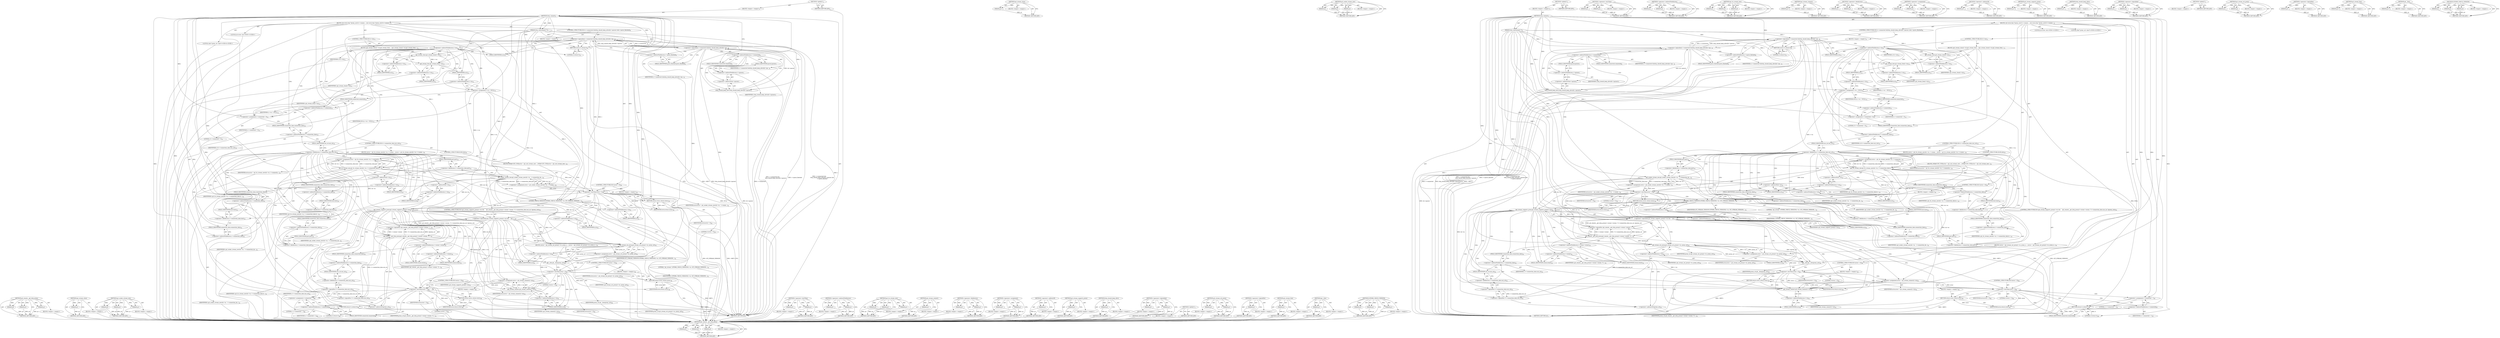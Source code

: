 digraph "GITERR_CHECK_VERSION" {
vulnerable_258 [label=<(METHOD,git_remote__get_http_proxy)>];
vulnerable_259 [label=<(PARAM,p1)>];
vulnerable_260 [label=<(PARAM,p2)>];
vulnerable_261 [label=<(PARAM,p3)>];
vulnerable_262 [label=<(BLOCK,&lt;empty&gt;,&lt;empty&gt;)>];
vulnerable_263 [label=<(METHOD_RETURN,ANY)>];
vulnerable_209 [label=<(METHOD,git_stream_close)>];
vulnerable_210 [label=<(PARAM,p1)>];
vulnerable_211 [label=<(BLOCK,&lt;empty&gt;,&lt;empty&gt;)>];
vulnerable_212 [label=<(METHOD_RETURN,ANY)>];
vulnerable_233 [label=<(METHOD,git_socket_stream_new)>];
vulnerable_234 [label=<(PARAM,p1)>];
vulnerable_235 [label=<(PARAM,p2)>];
vulnerable_236 [label=<(PARAM,p3)>];
vulnerable_237 [label=<(BLOCK,&lt;empty&gt;,&lt;empty&gt;)>];
vulnerable_238 [label=<(METHOD_RETURN,ANY)>];
vulnerable_6 [label=<(METHOD,&lt;global&gt;)<SUB>1</SUB>>];
vulnerable_7 [label=<(BLOCK,&lt;empty&gt;,&lt;empty&gt;)<SUB>1</SUB>>];
vulnerable_8 [label=<(METHOD,http_connect)<SUB>1</SUB>>];
vulnerable_9 [label=<(PARAM,http_subtransport *t)<SUB>1</SUB>>];
vulnerable_10 [label=<(BLOCK,{
	int error;
	char *proxy_url;

	if (t-&gt;connec...,{
	int error;
	char *proxy_url;

	if (t-&gt;connec...)<SUB>2</SUB>>];
vulnerable_11 [label="<(LOCAL,int error: int)<SUB>3</SUB>>"];
vulnerable_12 [label="<(LOCAL,char* proxy_url: char*)<SUB>4</SUB>>"];
vulnerable_13 [label=<(CONTROL_STRUCTURE,IF,if (t-&gt;connected &amp;&amp;
		http_should_keep_alive(&amp;t-&gt;parser) &amp;&amp;
		t-&gt;parse_finished))<SUB>6</SUB>>];
vulnerable_14 [label=<(&lt;operator&gt;.logicalAnd,t-&gt;connected &amp;&amp;
		http_should_keep_alive(&amp;t-&gt;pa...)<SUB>6</SUB>>];
vulnerable_15 [label=<(&lt;operator&gt;.logicalAnd,t-&gt;connected &amp;&amp;
		http_should_keep_alive(&amp;t-&gt;pa...)<SUB>6</SUB>>];
vulnerable_16 [label=<(&lt;operator&gt;.indirectFieldAccess,t-&gt;connected)<SUB>6</SUB>>];
vulnerable_17 [label=<(IDENTIFIER,t,t-&gt;connected &amp;&amp;
		http_should_keep_alive(&amp;t-&gt;pa...)<SUB>6</SUB>>];
vulnerable_18 [label=<(FIELD_IDENTIFIER,connected,connected)<SUB>6</SUB>>];
vulnerable_19 [label=<(http_should_keep_alive,http_should_keep_alive(&amp;t-&gt;parser))<SUB>7</SUB>>];
vulnerable_20 [label=<(&lt;operator&gt;.addressOf,&amp;t-&gt;parser)<SUB>7</SUB>>];
vulnerable_21 [label=<(&lt;operator&gt;.indirectFieldAccess,t-&gt;parser)<SUB>7</SUB>>];
vulnerable_22 [label=<(IDENTIFIER,t,http_should_keep_alive(&amp;t-&gt;parser))<SUB>7</SUB>>];
vulnerable_23 [label=<(FIELD_IDENTIFIER,parser,parser)<SUB>7</SUB>>];
vulnerable_24 [label=<(&lt;operator&gt;.indirectFieldAccess,t-&gt;parse_finished)<SUB>8</SUB>>];
vulnerable_25 [label=<(IDENTIFIER,t,t-&gt;connected &amp;&amp;
		http_should_keep_alive(&amp;t-&gt;pa...)<SUB>8</SUB>>];
vulnerable_26 [label=<(FIELD_IDENTIFIER,parse_finished,parse_finished)<SUB>8</SUB>>];
vulnerable_27 [label=<(BLOCK,&lt;empty&gt;,&lt;empty&gt;)<SUB>9</SUB>>];
vulnerable_28 [label=<(RETURN,return 0;,return 0;)<SUB>9</SUB>>];
vulnerable_29 [label=<(LITERAL,0,return 0;)<SUB>9</SUB>>];
vulnerable_30 [label=<(CONTROL_STRUCTURE,IF,if (t-&gt;io))<SUB>11</SUB>>];
vulnerable_31 [label=<(&lt;operator&gt;.indirectFieldAccess,t-&gt;io)<SUB>11</SUB>>];
vulnerable_32 [label=<(IDENTIFIER,t,if (t-&gt;io))<SUB>11</SUB>>];
vulnerable_33 [label=<(FIELD_IDENTIFIER,io,io)<SUB>11</SUB>>];
vulnerable_34 [label=<(BLOCK,{
		git_stream_close(t-&gt;io);
		git_stream_free(...,{
		git_stream_close(t-&gt;io);
		git_stream_free(...)<SUB>11</SUB>>];
vulnerable_35 [label=<(git_stream_close,git_stream_close(t-&gt;io))<SUB>12</SUB>>];
vulnerable_36 [label=<(&lt;operator&gt;.indirectFieldAccess,t-&gt;io)<SUB>12</SUB>>];
vulnerable_37 [label=<(IDENTIFIER,t,git_stream_close(t-&gt;io))<SUB>12</SUB>>];
vulnerable_38 [label=<(FIELD_IDENTIFIER,io,io)<SUB>12</SUB>>];
vulnerable_39 [label=<(git_stream_free,git_stream_free(t-&gt;io))<SUB>13</SUB>>];
vulnerable_40 [label=<(&lt;operator&gt;.indirectFieldAccess,t-&gt;io)<SUB>13</SUB>>];
vulnerable_41 [label=<(IDENTIFIER,t,git_stream_free(t-&gt;io))<SUB>13</SUB>>];
vulnerable_42 [label=<(FIELD_IDENTIFIER,io,io)<SUB>13</SUB>>];
vulnerable_43 [label=<(&lt;operator&gt;.assignment,t-&gt;io = NULL)<SUB>14</SUB>>];
vulnerable_44 [label=<(&lt;operator&gt;.indirectFieldAccess,t-&gt;io)<SUB>14</SUB>>];
vulnerable_45 [label=<(IDENTIFIER,t,t-&gt;io = NULL)<SUB>14</SUB>>];
vulnerable_46 [label=<(FIELD_IDENTIFIER,io,io)<SUB>14</SUB>>];
vulnerable_47 [label=<(IDENTIFIER,NULL,t-&gt;io = NULL)<SUB>14</SUB>>];
vulnerable_48 [label=<(&lt;operator&gt;.assignment,t-&gt;connected = 0)<SUB>15</SUB>>];
vulnerable_49 [label=<(&lt;operator&gt;.indirectFieldAccess,t-&gt;connected)<SUB>15</SUB>>];
vulnerable_50 [label=<(IDENTIFIER,t,t-&gt;connected = 0)<SUB>15</SUB>>];
vulnerable_51 [label=<(FIELD_IDENTIFIER,connected,connected)<SUB>15</SUB>>];
vulnerable_52 [label=<(LITERAL,0,t-&gt;connected = 0)<SUB>15</SUB>>];
vulnerable_53 [label=<(CONTROL_STRUCTURE,IF,if (t-&gt;connection_data.use_ssl))<SUB>18</SUB>>];
vulnerable_54 [label=<(&lt;operator&gt;.fieldAccess,t-&gt;connection_data.use_ssl)<SUB>18</SUB>>];
vulnerable_55 [label=<(&lt;operator&gt;.indirectFieldAccess,t-&gt;connection_data)<SUB>18</SUB>>];
vulnerable_56 [label=<(IDENTIFIER,t,if (t-&gt;connection_data.use_ssl))<SUB>18</SUB>>];
vulnerable_57 [label=<(FIELD_IDENTIFIER,connection_data,connection_data)<SUB>18</SUB>>];
vulnerable_58 [label=<(FIELD_IDENTIFIER,use_ssl,use_ssl)<SUB>18</SUB>>];
vulnerable_59 [label=<(BLOCK,{
		error = git_tls_stream_new(&amp;t-&gt;io, t-&gt;conne...,{
		error = git_tls_stream_new(&amp;t-&gt;io, t-&gt;conne...)<SUB>18</SUB>>];
vulnerable_60 [label=<(&lt;operator&gt;.assignment,error = git_tls_stream_new(&amp;t-&gt;io, t-&gt;connectio...)<SUB>19</SUB>>];
vulnerable_61 [label=<(IDENTIFIER,error,error = git_tls_stream_new(&amp;t-&gt;io, t-&gt;connectio...)<SUB>19</SUB>>];
vulnerable_62 [label=<(git_tls_stream_new,git_tls_stream_new(&amp;t-&gt;io, t-&gt;connection_data.h...)<SUB>19</SUB>>];
vulnerable_63 [label=<(&lt;operator&gt;.addressOf,&amp;t-&gt;io)<SUB>19</SUB>>];
vulnerable_64 [label=<(&lt;operator&gt;.indirectFieldAccess,t-&gt;io)<SUB>19</SUB>>];
vulnerable_65 [label=<(IDENTIFIER,t,git_tls_stream_new(&amp;t-&gt;io, t-&gt;connection_data.h...)<SUB>19</SUB>>];
vulnerable_66 [label=<(FIELD_IDENTIFIER,io,io)<SUB>19</SUB>>];
vulnerable_67 [label=<(&lt;operator&gt;.fieldAccess,t-&gt;connection_data.host)<SUB>19</SUB>>];
vulnerable_68 [label=<(&lt;operator&gt;.indirectFieldAccess,t-&gt;connection_data)<SUB>19</SUB>>];
vulnerable_69 [label=<(IDENTIFIER,t,git_tls_stream_new(&amp;t-&gt;io, t-&gt;connection_data.h...)<SUB>19</SUB>>];
vulnerable_70 [label=<(FIELD_IDENTIFIER,connection_data,connection_data)<SUB>19</SUB>>];
vulnerable_71 [label=<(FIELD_IDENTIFIER,host,host)<SUB>19</SUB>>];
vulnerable_72 [label=<(&lt;operator&gt;.fieldAccess,t-&gt;connection_data.port)<SUB>19</SUB>>];
vulnerable_73 [label=<(&lt;operator&gt;.indirectFieldAccess,t-&gt;connection_data)<SUB>19</SUB>>];
vulnerable_74 [label=<(IDENTIFIER,t,git_tls_stream_new(&amp;t-&gt;io, t-&gt;connection_data.h...)<SUB>19</SUB>>];
vulnerable_75 [label=<(FIELD_IDENTIFIER,connection_data,connection_data)<SUB>19</SUB>>];
vulnerable_76 [label=<(FIELD_IDENTIFIER,port,port)<SUB>19</SUB>>];
vulnerable_77 [label=<(CONTROL_STRUCTURE,ELSE,else)<SUB>20</SUB>>];
vulnerable_78 [label=<(BLOCK,{
#ifdef GIT_CURL
		error = git_curl_stream_new...,{
#ifdef GIT_CURL
		error = git_curl_stream_new...)<SUB>20</SUB>>];
vulnerable_79 [label=<(&lt;operator&gt;.assignment,error = git_socket_stream_new(&amp;t-&gt;io,  t-&gt;conne...)<SUB>24</SUB>>];
vulnerable_80 [label=<(IDENTIFIER,error,error = git_socket_stream_new(&amp;t-&gt;io,  t-&gt;conne...)<SUB>24</SUB>>];
vulnerable_81 [label=<(git_socket_stream_new,git_socket_stream_new(&amp;t-&gt;io,  t-&gt;connection_da...)<SUB>24</SUB>>];
vulnerable_82 [label=<(&lt;operator&gt;.addressOf,&amp;t-&gt;io)<SUB>24</SUB>>];
vulnerable_83 [label=<(&lt;operator&gt;.indirectFieldAccess,t-&gt;io)<SUB>24</SUB>>];
vulnerable_84 [label=<(IDENTIFIER,t,git_socket_stream_new(&amp;t-&gt;io,  t-&gt;connection_da...)<SUB>24</SUB>>];
vulnerable_85 [label=<(FIELD_IDENTIFIER,io,io)<SUB>24</SUB>>];
vulnerable_86 [label=<(&lt;operator&gt;.fieldAccess,t-&gt;connection_data.host)<SUB>24</SUB>>];
vulnerable_87 [label=<(&lt;operator&gt;.indirectFieldAccess,t-&gt;connection_data)<SUB>24</SUB>>];
vulnerable_88 [label=<(IDENTIFIER,t,git_socket_stream_new(&amp;t-&gt;io,  t-&gt;connection_da...)<SUB>24</SUB>>];
vulnerable_89 [label=<(FIELD_IDENTIFIER,connection_data,connection_data)<SUB>24</SUB>>];
vulnerable_90 [label=<(FIELD_IDENTIFIER,host,host)<SUB>24</SUB>>];
vulnerable_91 [label=<(&lt;operator&gt;.fieldAccess,t-&gt;connection_data.port)<SUB>24</SUB>>];
vulnerable_92 [label=<(&lt;operator&gt;.indirectFieldAccess,t-&gt;connection_data)<SUB>24</SUB>>];
vulnerable_93 [label=<(IDENTIFIER,t,git_socket_stream_new(&amp;t-&gt;io,  t-&gt;connection_da...)<SUB>24</SUB>>];
vulnerable_94 [label=<(FIELD_IDENTIFIER,connection_data,connection_data)<SUB>24</SUB>>];
vulnerable_95 [label=<(FIELD_IDENTIFIER,port,port)<SUB>24</SUB>>];
vulnerable_96 [label=<(CONTROL_STRUCTURE,IF,if (error &lt; 0))<SUB>28</SUB>>];
vulnerable_97 [label=<(&lt;operator&gt;.lessThan,error &lt; 0)<SUB>28</SUB>>];
vulnerable_98 [label=<(IDENTIFIER,error,error &lt; 0)<SUB>28</SUB>>];
vulnerable_99 [label=<(LITERAL,0,error &lt; 0)<SUB>28</SUB>>];
vulnerable_100 [label=<(BLOCK,&lt;empty&gt;,&lt;empty&gt;)<SUB>29</SUB>>];
vulnerable_101 [label=<(RETURN,return error;,return error;)<SUB>29</SUB>>];
vulnerable_102 [label=<(IDENTIFIER,error,return error;)<SUB>29</SUB>>];
vulnerable_103 [label=<(GITERR_CHECK_VERSION,GITERR_CHECK_VERSION(t-&gt;io, GIT_STREAM_VERSION,...)<SUB>31</SUB>>];
vulnerable_104 [label=<(&lt;operator&gt;.indirectFieldAccess,t-&gt;io)<SUB>31</SUB>>];
vulnerable_105 [label=<(IDENTIFIER,t,GITERR_CHECK_VERSION(t-&gt;io, GIT_STREAM_VERSION,...)<SUB>31</SUB>>];
vulnerable_106 [label=<(FIELD_IDENTIFIER,io,io)<SUB>31</SUB>>];
vulnerable_107 [label=<(IDENTIFIER,GIT_STREAM_VERSION,GITERR_CHECK_VERSION(t-&gt;io, GIT_STREAM_VERSION,...)<SUB>31</SUB>>];
vulnerable_108 [label=<(LITERAL,&quot;git_stream&quot;,GITERR_CHECK_VERSION(t-&gt;io, GIT_STREAM_VERSION,...)<SUB>31</SUB>>];
vulnerable_109 [label=<(CONTROL_STRUCTURE,IF,if (git_stream_supports_proxy(t-&gt;io) &amp;&amp;
	    !git_remote__get_http_proxy(t-&gt;owner-&gt;owner, !!t-&gt;connection_data.use_ssl, &amp;proxy_url)))<SUB>33</SUB>>];
vulnerable_110 [label=<(&lt;operator&gt;.logicalAnd,git_stream_supports_proxy(t-&gt;io) &amp;&amp;
	    !git_r...)<SUB>33</SUB>>];
vulnerable_111 [label=<(git_stream_supports_proxy,git_stream_supports_proxy(t-&gt;io))<SUB>33</SUB>>];
vulnerable_112 [label=<(&lt;operator&gt;.indirectFieldAccess,t-&gt;io)<SUB>33</SUB>>];
vulnerable_113 [label=<(IDENTIFIER,t,git_stream_supports_proxy(t-&gt;io))<SUB>33</SUB>>];
vulnerable_114 [label=<(FIELD_IDENTIFIER,io,io)<SUB>33</SUB>>];
vulnerable_115 [label=<(&lt;operator&gt;.logicalNot,!git_remote__get_http_proxy(t-&gt;owner-&gt;owner, !!...)<SUB>34</SUB>>];
vulnerable_116 [label=<(git_remote__get_http_proxy,git_remote__get_http_proxy(t-&gt;owner-&gt;owner, !!t...)<SUB>34</SUB>>];
vulnerable_117 [label=<(&lt;operator&gt;.indirectFieldAccess,t-&gt;owner-&gt;owner)<SUB>34</SUB>>];
vulnerable_118 [label=<(&lt;operator&gt;.indirectFieldAccess,t-&gt;owner)<SUB>34</SUB>>];
vulnerable_119 [label=<(IDENTIFIER,t,git_remote__get_http_proxy(t-&gt;owner-&gt;owner, !!t...)<SUB>34</SUB>>];
vulnerable_120 [label=<(FIELD_IDENTIFIER,owner,owner)<SUB>34</SUB>>];
vulnerable_121 [label=<(FIELD_IDENTIFIER,owner,owner)<SUB>34</SUB>>];
vulnerable_122 [label=<(&lt;operator&gt;.logicalNot,!!t-&gt;connection_data.use_ssl)<SUB>34</SUB>>];
vulnerable_123 [label=<(&lt;operator&gt;.logicalNot,!t-&gt;connection_data.use_ssl)<SUB>34</SUB>>];
vulnerable_124 [label=<(&lt;operator&gt;.fieldAccess,t-&gt;connection_data.use_ssl)<SUB>34</SUB>>];
vulnerable_125 [label=<(&lt;operator&gt;.indirectFieldAccess,t-&gt;connection_data)<SUB>34</SUB>>];
vulnerable_126 [label=<(IDENTIFIER,t,!t-&gt;connection_data.use_ssl)<SUB>34</SUB>>];
vulnerable_127 [label=<(FIELD_IDENTIFIER,connection_data,connection_data)<SUB>34</SUB>>];
vulnerable_128 [label=<(FIELD_IDENTIFIER,use_ssl,use_ssl)<SUB>34</SUB>>];
vulnerable_129 [label=<(&lt;operator&gt;.addressOf,&amp;proxy_url)<SUB>34</SUB>>];
vulnerable_130 [label=<(IDENTIFIER,proxy_url,git_remote__get_http_proxy(t-&gt;owner-&gt;owner, !!t...)<SUB>34</SUB>>];
vulnerable_131 [label=<(BLOCK,{
		error = git_stream_set_proxy(t-&gt;io, proxy_u...,{
		error = git_stream_set_proxy(t-&gt;io, proxy_u...)<SUB>34</SUB>>];
vulnerable_132 [label=<(&lt;operator&gt;.assignment,error = git_stream_set_proxy(t-&gt;io, proxy_url))<SUB>35</SUB>>];
vulnerable_133 [label=<(IDENTIFIER,error,error = git_stream_set_proxy(t-&gt;io, proxy_url))<SUB>35</SUB>>];
vulnerable_134 [label=<(git_stream_set_proxy,git_stream_set_proxy(t-&gt;io, proxy_url))<SUB>35</SUB>>];
vulnerable_135 [label=<(&lt;operator&gt;.indirectFieldAccess,t-&gt;io)<SUB>35</SUB>>];
vulnerable_136 [label=<(IDENTIFIER,t,git_stream_set_proxy(t-&gt;io, proxy_url))<SUB>35</SUB>>];
vulnerable_137 [label=<(FIELD_IDENTIFIER,io,io)<SUB>35</SUB>>];
vulnerable_138 [label=<(IDENTIFIER,proxy_url,git_stream_set_proxy(t-&gt;io, proxy_url))<SUB>35</SUB>>];
vulnerable_139 [label=<(git__free,git__free(proxy_url))<SUB>36</SUB>>];
vulnerable_140 [label=<(IDENTIFIER,proxy_url,git__free(proxy_url))<SUB>36</SUB>>];
vulnerable_141 [label=<(CONTROL_STRUCTURE,IF,if (error &lt; 0))<SUB>38</SUB>>];
vulnerable_142 [label=<(&lt;operator&gt;.lessThan,error &lt; 0)<SUB>38</SUB>>];
vulnerable_143 [label=<(IDENTIFIER,error,error &lt; 0)<SUB>38</SUB>>];
vulnerable_144 [label=<(LITERAL,0,error &lt; 0)<SUB>38</SUB>>];
vulnerable_145 [label=<(BLOCK,&lt;empty&gt;,&lt;empty&gt;)<SUB>39</SUB>>];
vulnerable_146 [label=<(RETURN,return error;,return error;)<SUB>39</SUB>>];
vulnerable_147 [label=<(IDENTIFIER,error,return error;)<SUB>39</SUB>>];
vulnerable_148 [label=<(&lt;operator&gt;.assignment,error = git_stream_connect(t-&gt;io))<SUB>42</SUB>>];
vulnerable_149 [label=<(IDENTIFIER,error,error = git_stream_connect(t-&gt;io))<SUB>42</SUB>>];
vulnerable_150 [label=<(git_stream_connect,git_stream_connect(t-&gt;io))<SUB>42</SUB>>];
vulnerable_151 [label=<(&lt;operator&gt;.indirectFieldAccess,t-&gt;io)<SUB>42</SUB>>];
vulnerable_152 [label=<(IDENTIFIER,t,git_stream_connect(t-&gt;io))<SUB>42</SUB>>];
vulnerable_153 [label=<(FIELD_IDENTIFIER,io,io)<SUB>42</SUB>>];
vulnerable_154 [label=<(CONTROL_STRUCTURE,IF,if (error &lt; 0))<SUB>65</SUB>>];
vulnerable_155 [label=<(&lt;operator&gt;.lessThan,error &lt; 0)<SUB>65</SUB>>];
vulnerable_156 [label=<(IDENTIFIER,error,error &lt; 0)<SUB>65</SUB>>];
vulnerable_157 [label=<(LITERAL,0,error &lt; 0)<SUB>65</SUB>>];
vulnerable_158 [label=<(BLOCK,&lt;empty&gt;,&lt;empty&gt;)<SUB>66</SUB>>];
vulnerable_159 [label=<(RETURN,return error;,return error;)<SUB>66</SUB>>];
vulnerable_160 [label=<(IDENTIFIER,error,return error;)<SUB>66</SUB>>];
vulnerable_161 [label=<(&lt;operator&gt;.assignment,t-&gt;connected = 1)<SUB>68</SUB>>];
vulnerable_162 [label=<(&lt;operator&gt;.indirectFieldAccess,t-&gt;connected)<SUB>68</SUB>>];
vulnerable_163 [label=<(IDENTIFIER,t,t-&gt;connected = 1)<SUB>68</SUB>>];
vulnerable_164 [label=<(FIELD_IDENTIFIER,connected,connected)<SUB>68</SUB>>];
vulnerable_165 [label=<(LITERAL,1,t-&gt;connected = 1)<SUB>68</SUB>>];
vulnerable_166 [label=<(RETURN,return 0;,return 0;)<SUB>69</SUB>>];
vulnerable_167 [label=<(LITERAL,0,return 0;)<SUB>69</SUB>>];
vulnerable_168 [label=<(METHOD_RETURN,int)<SUB>1</SUB>>];
vulnerable_170 [label=<(METHOD_RETURN,ANY)<SUB>1</SUB>>];
vulnerable_239 [label=<(METHOD,&lt;operator&gt;.lessThan)>];
vulnerable_240 [label=<(PARAM,p1)>];
vulnerable_241 [label=<(PARAM,p2)>];
vulnerable_242 [label=<(BLOCK,&lt;empty&gt;,&lt;empty&gt;)>];
vulnerable_243 [label=<(METHOD_RETURN,ANY)>];
vulnerable_196 [label=<(METHOD,&lt;operator&gt;.indirectFieldAccess)>];
vulnerable_197 [label=<(PARAM,p1)>];
vulnerable_198 [label=<(PARAM,p2)>];
vulnerable_199 [label=<(BLOCK,&lt;empty&gt;,&lt;empty&gt;)>];
vulnerable_200 [label=<(METHOD_RETURN,ANY)>];
vulnerable_227 [label=<(METHOD,git_tls_stream_new)>];
vulnerable_228 [label=<(PARAM,p1)>];
vulnerable_229 [label=<(PARAM,p2)>];
vulnerable_230 [label=<(PARAM,p3)>];
vulnerable_231 [label=<(BLOCK,&lt;empty&gt;,&lt;empty&gt;)>];
vulnerable_232 [label=<(METHOD_RETURN,ANY)>];
vulnerable_273 [label=<(METHOD,git_stream_connect)>];
vulnerable_274 [label=<(PARAM,p1)>];
vulnerable_275 [label=<(BLOCK,&lt;empty&gt;,&lt;empty&gt;)>];
vulnerable_276 [label=<(METHOD_RETURN,ANY)>];
vulnerable_222 [label=<(METHOD,&lt;operator&gt;.fieldAccess)>];
vulnerable_223 [label=<(PARAM,p1)>];
vulnerable_224 [label=<(PARAM,p2)>];
vulnerable_225 [label=<(BLOCK,&lt;empty&gt;,&lt;empty&gt;)>];
vulnerable_226 [label=<(METHOD_RETURN,ANY)>];
vulnerable_217 [label=<(METHOD,&lt;operator&gt;.assignment)>];
vulnerable_218 [label=<(PARAM,p1)>];
vulnerable_219 [label=<(PARAM,p2)>];
vulnerable_220 [label=<(BLOCK,&lt;empty&gt;,&lt;empty&gt;)>];
vulnerable_221 [label=<(METHOD_RETURN,ANY)>];
vulnerable_205 [label=<(METHOD,&lt;operator&gt;.addressOf)>];
vulnerable_206 [label=<(PARAM,p1)>];
vulnerable_207 [label=<(BLOCK,&lt;empty&gt;,&lt;empty&gt;)>];
vulnerable_208 [label=<(METHOD_RETURN,ANY)>];
vulnerable_250 [label=<(METHOD,git_stream_supports_proxy)>];
vulnerable_251 [label=<(PARAM,p1)>];
vulnerable_252 [label=<(BLOCK,&lt;empty&gt;,&lt;empty&gt;)>];
vulnerable_253 [label=<(METHOD_RETURN,ANY)>];
vulnerable_201 [label=<(METHOD,http_should_keep_alive)>];
vulnerable_202 [label=<(PARAM,p1)>];
vulnerable_203 [label=<(BLOCK,&lt;empty&gt;,&lt;empty&gt;)>];
vulnerable_204 [label=<(METHOD_RETURN,ANY)>];
vulnerable_191 [label=<(METHOD,&lt;operator&gt;.logicalAnd)>];
vulnerable_192 [label=<(PARAM,p1)>];
vulnerable_193 [label=<(PARAM,p2)>];
vulnerable_194 [label=<(BLOCK,&lt;empty&gt;,&lt;empty&gt;)>];
vulnerable_195 [label=<(METHOD_RETURN,ANY)>];
vulnerable_185 [label=<(METHOD,&lt;global&gt;)<SUB>1</SUB>>];
vulnerable_186 [label=<(BLOCK,&lt;empty&gt;,&lt;empty&gt;)>];
vulnerable_187 [label=<(METHOD_RETURN,ANY)>];
vulnerable_264 [label=<(METHOD,git_stream_set_proxy)>];
vulnerable_265 [label=<(PARAM,p1)>];
vulnerable_266 [label=<(PARAM,p2)>];
vulnerable_267 [label=<(BLOCK,&lt;empty&gt;,&lt;empty&gt;)>];
vulnerable_268 [label=<(METHOD_RETURN,ANY)>];
vulnerable_254 [label=<(METHOD,&lt;operator&gt;.logicalNot)>];
vulnerable_255 [label=<(PARAM,p1)>];
vulnerable_256 [label=<(BLOCK,&lt;empty&gt;,&lt;empty&gt;)>];
vulnerable_257 [label=<(METHOD_RETURN,ANY)>];
vulnerable_213 [label=<(METHOD,git_stream_free)>];
vulnerable_214 [label=<(PARAM,p1)>];
vulnerable_215 [label=<(BLOCK,&lt;empty&gt;,&lt;empty&gt;)>];
vulnerable_216 [label=<(METHOD_RETURN,ANY)>];
vulnerable_269 [label=<(METHOD,git__free)>];
vulnerable_270 [label=<(PARAM,p1)>];
vulnerable_271 [label=<(BLOCK,&lt;empty&gt;,&lt;empty&gt;)>];
vulnerable_272 [label=<(METHOD_RETURN,ANY)>];
vulnerable_244 [label=<(METHOD,GITERR_CHECK_VERSION)>];
vulnerable_245 [label=<(PARAM,p1)>];
vulnerable_246 [label=<(PARAM,p2)>];
vulnerable_247 [label=<(PARAM,p3)>];
vulnerable_248 [label=<(BLOCK,&lt;empty&gt;,&lt;empty&gt;)>];
vulnerable_249 [label=<(METHOD_RETURN,ANY)>];
fixed_258 [label=<(METHOD,git_remote__get_http_proxy)>];
fixed_259 [label=<(PARAM,p1)>];
fixed_260 [label=<(PARAM,p2)>];
fixed_261 [label=<(PARAM,p3)>];
fixed_262 [label=<(BLOCK,&lt;empty&gt;,&lt;empty&gt;)>];
fixed_263 [label=<(METHOD_RETURN,ANY)>];
fixed_209 [label=<(METHOD,git_stream_close)>];
fixed_210 [label=<(PARAM,p1)>];
fixed_211 [label=<(BLOCK,&lt;empty&gt;,&lt;empty&gt;)>];
fixed_212 [label=<(METHOD_RETURN,ANY)>];
fixed_233 [label=<(METHOD,git_socket_stream_new)>];
fixed_234 [label=<(PARAM,p1)>];
fixed_235 [label=<(PARAM,p2)>];
fixed_236 [label=<(PARAM,p3)>];
fixed_237 [label=<(BLOCK,&lt;empty&gt;,&lt;empty&gt;)>];
fixed_238 [label=<(METHOD_RETURN,ANY)>];
fixed_6 [label=<(METHOD,&lt;global&gt;)<SUB>1</SUB>>];
fixed_7 [label=<(BLOCK,&lt;empty&gt;,&lt;empty&gt;)<SUB>1</SUB>>];
fixed_8 [label=<(METHOD,http_connect)<SUB>1</SUB>>];
fixed_9 [label=<(PARAM,http_subtransport *t)<SUB>1</SUB>>];
fixed_10 [label=<(BLOCK,{
	int error;
	char *proxy_url;

	if (t-&gt;connec...,{
	int error;
	char *proxy_url;

	if (t-&gt;connec...)<SUB>2</SUB>>];
fixed_11 [label="<(LOCAL,int error: int)<SUB>3</SUB>>"];
fixed_12 [label="<(LOCAL,char* proxy_url: char*)<SUB>4</SUB>>"];
fixed_13 [label=<(CONTROL_STRUCTURE,IF,if (t-&gt;connected &amp;&amp;
		http_should_keep_alive(&amp;t-&gt;parser) &amp;&amp;
		t-&gt;parse_finished))<SUB>6</SUB>>];
fixed_14 [label=<(&lt;operator&gt;.logicalAnd,t-&gt;connected &amp;&amp;
		http_should_keep_alive(&amp;t-&gt;pa...)<SUB>6</SUB>>];
fixed_15 [label=<(&lt;operator&gt;.logicalAnd,t-&gt;connected &amp;&amp;
		http_should_keep_alive(&amp;t-&gt;pa...)<SUB>6</SUB>>];
fixed_16 [label=<(&lt;operator&gt;.indirectFieldAccess,t-&gt;connected)<SUB>6</SUB>>];
fixed_17 [label=<(IDENTIFIER,t,t-&gt;connected &amp;&amp;
		http_should_keep_alive(&amp;t-&gt;pa...)<SUB>6</SUB>>];
fixed_18 [label=<(FIELD_IDENTIFIER,connected,connected)<SUB>6</SUB>>];
fixed_19 [label=<(http_should_keep_alive,http_should_keep_alive(&amp;t-&gt;parser))<SUB>7</SUB>>];
fixed_20 [label=<(&lt;operator&gt;.addressOf,&amp;t-&gt;parser)<SUB>7</SUB>>];
fixed_21 [label=<(&lt;operator&gt;.indirectFieldAccess,t-&gt;parser)<SUB>7</SUB>>];
fixed_22 [label=<(IDENTIFIER,t,http_should_keep_alive(&amp;t-&gt;parser))<SUB>7</SUB>>];
fixed_23 [label=<(FIELD_IDENTIFIER,parser,parser)<SUB>7</SUB>>];
fixed_24 [label=<(&lt;operator&gt;.indirectFieldAccess,t-&gt;parse_finished)<SUB>8</SUB>>];
fixed_25 [label=<(IDENTIFIER,t,t-&gt;connected &amp;&amp;
		http_should_keep_alive(&amp;t-&gt;pa...)<SUB>8</SUB>>];
fixed_26 [label=<(FIELD_IDENTIFIER,parse_finished,parse_finished)<SUB>8</SUB>>];
fixed_27 [label=<(BLOCK,&lt;empty&gt;,&lt;empty&gt;)<SUB>9</SUB>>];
fixed_28 [label=<(RETURN,return 0;,return 0;)<SUB>9</SUB>>];
fixed_29 [label=<(LITERAL,0,return 0;)<SUB>9</SUB>>];
fixed_30 [label=<(CONTROL_STRUCTURE,IF,if (t-&gt;io))<SUB>11</SUB>>];
fixed_31 [label=<(&lt;operator&gt;.indirectFieldAccess,t-&gt;io)<SUB>11</SUB>>];
fixed_32 [label=<(IDENTIFIER,t,if (t-&gt;io))<SUB>11</SUB>>];
fixed_33 [label=<(FIELD_IDENTIFIER,io,io)<SUB>11</SUB>>];
fixed_34 [label=<(BLOCK,{
		git_stream_close(t-&gt;io);
		git_stream_free(...,{
		git_stream_close(t-&gt;io);
		git_stream_free(...)<SUB>11</SUB>>];
fixed_35 [label=<(git_stream_close,git_stream_close(t-&gt;io))<SUB>12</SUB>>];
fixed_36 [label=<(&lt;operator&gt;.indirectFieldAccess,t-&gt;io)<SUB>12</SUB>>];
fixed_37 [label=<(IDENTIFIER,t,git_stream_close(t-&gt;io))<SUB>12</SUB>>];
fixed_38 [label=<(FIELD_IDENTIFIER,io,io)<SUB>12</SUB>>];
fixed_39 [label=<(git_stream_free,git_stream_free(t-&gt;io))<SUB>13</SUB>>];
fixed_40 [label=<(&lt;operator&gt;.indirectFieldAccess,t-&gt;io)<SUB>13</SUB>>];
fixed_41 [label=<(IDENTIFIER,t,git_stream_free(t-&gt;io))<SUB>13</SUB>>];
fixed_42 [label=<(FIELD_IDENTIFIER,io,io)<SUB>13</SUB>>];
fixed_43 [label=<(&lt;operator&gt;.assignment,t-&gt;io = NULL)<SUB>14</SUB>>];
fixed_44 [label=<(&lt;operator&gt;.indirectFieldAccess,t-&gt;io)<SUB>14</SUB>>];
fixed_45 [label=<(IDENTIFIER,t,t-&gt;io = NULL)<SUB>14</SUB>>];
fixed_46 [label=<(FIELD_IDENTIFIER,io,io)<SUB>14</SUB>>];
fixed_47 [label=<(IDENTIFIER,NULL,t-&gt;io = NULL)<SUB>14</SUB>>];
fixed_48 [label=<(&lt;operator&gt;.assignment,t-&gt;connected = 0)<SUB>15</SUB>>];
fixed_49 [label=<(&lt;operator&gt;.indirectFieldAccess,t-&gt;connected)<SUB>15</SUB>>];
fixed_50 [label=<(IDENTIFIER,t,t-&gt;connected = 0)<SUB>15</SUB>>];
fixed_51 [label=<(FIELD_IDENTIFIER,connected,connected)<SUB>15</SUB>>];
fixed_52 [label=<(LITERAL,0,t-&gt;connected = 0)<SUB>15</SUB>>];
fixed_53 [label=<(CONTROL_STRUCTURE,IF,if (t-&gt;connection_data.use_ssl))<SUB>18</SUB>>];
fixed_54 [label=<(&lt;operator&gt;.fieldAccess,t-&gt;connection_data.use_ssl)<SUB>18</SUB>>];
fixed_55 [label=<(&lt;operator&gt;.indirectFieldAccess,t-&gt;connection_data)<SUB>18</SUB>>];
fixed_56 [label=<(IDENTIFIER,t,if (t-&gt;connection_data.use_ssl))<SUB>18</SUB>>];
fixed_57 [label=<(FIELD_IDENTIFIER,connection_data,connection_data)<SUB>18</SUB>>];
fixed_58 [label=<(FIELD_IDENTIFIER,use_ssl,use_ssl)<SUB>18</SUB>>];
fixed_59 [label=<(BLOCK,{
		error = git_tls_stream_new(&amp;t-&gt;io, t-&gt;conne...,{
		error = git_tls_stream_new(&amp;t-&gt;io, t-&gt;conne...)<SUB>18</SUB>>];
fixed_60 [label=<(&lt;operator&gt;.assignment,error = git_tls_stream_new(&amp;t-&gt;io, t-&gt;connectio...)<SUB>19</SUB>>];
fixed_61 [label=<(IDENTIFIER,error,error = git_tls_stream_new(&amp;t-&gt;io, t-&gt;connectio...)<SUB>19</SUB>>];
fixed_62 [label=<(git_tls_stream_new,git_tls_stream_new(&amp;t-&gt;io, t-&gt;connection_data.h...)<SUB>19</SUB>>];
fixed_63 [label=<(&lt;operator&gt;.addressOf,&amp;t-&gt;io)<SUB>19</SUB>>];
fixed_64 [label=<(&lt;operator&gt;.indirectFieldAccess,t-&gt;io)<SUB>19</SUB>>];
fixed_65 [label=<(IDENTIFIER,t,git_tls_stream_new(&amp;t-&gt;io, t-&gt;connection_data.h...)<SUB>19</SUB>>];
fixed_66 [label=<(FIELD_IDENTIFIER,io,io)<SUB>19</SUB>>];
fixed_67 [label=<(&lt;operator&gt;.fieldAccess,t-&gt;connection_data.host)<SUB>19</SUB>>];
fixed_68 [label=<(&lt;operator&gt;.indirectFieldAccess,t-&gt;connection_data)<SUB>19</SUB>>];
fixed_69 [label=<(IDENTIFIER,t,git_tls_stream_new(&amp;t-&gt;io, t-&gt;connection_data.h...)<SUB>19</SUB>>];
fixed_70 [label=<(FIELD_IDENTIFIER,connection_data,connection_data)<SUB>19</SUB>>];
fixed_71 [label=<(FIELD_IDENTIFIER,host,host)<SUB>19</SUB>>];
fixed_72 [label=<(&lt;operator&gt;.fieldAccess,t-&gt;connection_data.port)<SUB>19</SUB>>];
fixed_73 [label=<(&lt;operator&gt;.indirectFieldAccess,t-&gt;connection_data)<SUB>19</SUB>>];
fixed_74 [label=<(IDENTIFIER,t,git_tls_stream_new(&amp;t-&gt;io, t-&gt;connection_data.h...)<SUB>19</SUB>>];
fixed_75 [label=<(FIELD_IDENTIFIER,connection_data,connection_data)<SUB>19</SUB>>];
fixed_76 [label=<(FIELD_IDENTIFIER,port,port)<SUB>19</SUB>>];
fixed_77 [label=<(CONTROL_STRUCTURE,ELSE,else)<SUB>20</SUB>>];
fixed_78 [label=<(BLOCK,{
#ifdef GIT_CURL
		error = git_curl_stream_new...,{
#ifdef GIT_CURL
		error = git_curl_stream_new...)<SUB>20</SUB>>];
fixed_79 [label=<(&lt;operator&gt;.assignment,error = git_socket_stream_new(&amp;t-&gt;io,  t-&gt;conne...)<SUB>24</SUB>>];
fixed_80 [label=<(IDENTIFIER,error,error = git_socket_stream_new(&amp;t-&gt;io,  t-&gt;conne...)<SUB>24</SUB>>];
fixed_81 [label=<(git_socket_stream_new,git_socket_stream_new(&amp;t-&gt;io,  t-&gt;connection_da...)<SUB>24</SUB>>];
fixed_82 [label=<(&lt;operator&gt;.addressOf,&amp;t-&gt;io)<SUB>24</SUB>>];
fixed_83 [label=<(&lt;operator&gt;.indirectFieldAccess,t-&gt;io)<SUB>24</SUB>>];
fixed_84 [label=<(IDENTIFIER,t,git_socket_stream_new(&amp;t-&gt;io,  t-&gt;connection_da...)<SUB>24</SUB>>];
fixed_85 [label=<(FIELD_IDENTIFIER,io,io)<SUB>24</SUB>>];
fixed_86 [label=<(&lt;operator&gt;.fieldAccess,t-&gt;connection_data.host)<SUB>24</SUB>>];
fixed_87 [label=<(&lt;operator&gt;.indirectFieldAccess,t-&gt;connection_data)<SUB>24</SUB>>];
fixed_88 [label=<(IDENTIFIER,t,git_socket_stream_new(&amp;t-&gt;io,  t-&gt;connection_da...)<SUB>24</SUB>>];
fixed_89 [label=<(FIELD_IDENTIFIER,connection_data,connection_data)<SUB>24</SUB>>];
fixed_90 [label=<(FIELD_IDENTIFIER,host,host)<SUB>24</SUB>>];
fixed_91 [label=<(&lt;operator&gt;.fieldAccess,t-&gt;connection_data.port)<SUB>24</SUB>>];
fixed_92 [label=<(&lt;operator&gt;.indirectFieldAccess,t-&gt;connection_data)<SUB>24</SUB>>];
fixed_93 [label=<(IDENTIFIER,t,git_socket_stream_new(&amp;t-&gt;io,  t-&gt;connection_da...)<SUB>24</SUB>>];
fixed_94 [label=<(FIELD_IDENTIFIER,connection_data,connection_data)<SUB>24</SUB>>];
fixed_95 [label=<(FIELD_IDENTIFIER,port,port)<SUB>24</SUB>>];
fixed_96 [label=<(CONTROL_STRUCTURE,IF,if (error &lt; 0))<SUB>28</SUB>>];
fixed_97 [label=<(&lt;operator&gt;.lessThan,error &lt; 0)<SUB>28</SUB>>];
fixed_98 [label=<(IDENTIFIER,error,error &lt; 0)<SUB>28</SUB>>];
fixed_99 [label=<(LITERAL,0,error &lt; 0)<SUB>28</SUB>>];
fixed_100 [label=<(BLOCK,&lt;empty&gt;,&lt;empty&gt;)<SUB>29</SUB>>];
fixed_101 [label=<(RETURN,return error;,return error;)<SUB>29</SUB>>];
fixed_102 [label=<(IDENTIFIER,error,return error;)<SUB>29</SUB>>];
fixed_103 [label=<(GITERR_CHECK_VERSION,GITERR_CHECK_VERSION(t-&gt;io, GIT_STREAM_VERSION,...)<SUB>31</SUB>>];
fixed_104 [label=<(&lt;operator&gt;.indirectFieldAccess,t-&gt;io)<SUB>31</SUB>>];
fixed_105 [label=<(IDENTIFIER,t,GITERR_CHECK_VERSION(t-&gt;io, GIT_STREAM_VERSION,...)<SUB>31</SUB>>];
fixed_106 [label=<(FIELD_IDENTIFIER,io,io)<SUB>31</SUB>>];
fixed_107 [label=<(IDENTIFIER,GIT_STREAM_VERSION,GITERR_CHECK_VERSION(t-&gt;io, GIT_STREAM_VERSION,...)<SUB>31</SUB>>];
fixed_108 [label=<(LITERAL,&quot;git_stream&quot;,GITERR_CHECK_VERSION(t-&gt;io, GIT_STREAM_VERSION,...)<SUB>31</SUB>>];
fixed_109 [label=<(CONTROL_STRUCTURE,IF,if (git_stream_supports_proxy(t-&gt;io) &amp;&amp;
	    !git_remote__get_http_proxy(t-&gt;owner-&gt;owner, !!t-&gt;connection_data.use_ssl, &amp;proxy_url)))<SUB>33</SUB>>];
fixed_110 [label=<(&lt;operator&gt;.logicalAnd,git_stream_supports_proxy(t-&gt;io) &amp;&amp;
	    !git_r...)<SUB>33</SUB>>];
fixed_111 [label=<(git_stream_supports_proxy,git_stream_supports_proxy(t-&gt;io))<SUB>33</SUB>>];
fixed_112 [label=<(&lt;operator&gt;.indirectFieldAccess,t-&gt;io)<SUB>33</SUB>>];
fixed_113 [label=<(IDENTIFIER,t,git_stream_supports_proxy(t-&gt;io))<SUB>33</SUB>>];
fixed_114 [label=<(FIELD_IDENTIFIER,io,io)<SUB>33</SUB>>];
fixed_115 [label=<(&lt;operator&gt;.logicalNot,!git_remote__get_http_proxy(t-&gt;owner-&gt;owner, !!...)<SUB>34</SUB>>];
fixed_116 [label=<(git_remote__get_http_proxy,git_remote__get_http_proxy(t-&gt;owner-&gt;owner, !!t...)<SUB>34</SUB>>];
fixed_117 [label=<(&lt;operator&gt;.indirectFieldAccess,t-&gt;owner-&gt;owner)<SUB>34</SUB>>];
fixed_118 [label=<(&lt;operator&gt;.indirectFieldAccess,t-&gt;owner)<SUB>34</SUB>>];
fixed_119 [label=<(IDENTIFIER,t,git_remote__get_http_proxy(t-&gt;owner-&gt;owner, !!t...)<SUB>34</SUB>>];
fixed_120 [label=<(FIELD_IDENTIFIER,owner,owner)<SUB>34</SUB>>];
fixed_121 [label=<(FIELD_IDENTIFIER,owner,owner)<SUB>34</SUB>>];
fixed_122 [label=<(&lt;operator&gt;.logicalNot,!!t-&gt;connection_data.use_ssl)<SUB>34</SUB>>];
fixed_123 [label=<(&lt;operator&gt;.logicalNot,!t-&gt;connection_data.use_ssl)<SUB>34</SUB>>];
fixed_124 [label=<(&lt;operator&gt;.fieldAccess,t-&gt;connection_data.use_ssl)<SUB>34</SUB>>];
fixed_125 [label=<(&lt;operator&gt;.indirectFieldAccess,t-&gt;connection_data)<SUB>34</SUB>>];
fixed_126 [label=<(IDENTIFIER,t,!t-&gt;connection_data.use_ssl)<SUB>34</SUB>>];
fixed_127 [label=<(FIELD_IDENTIFIER,connection_data,connection_data)<SUB>34</SUB>>];
fixed_128 [label=<(FIELD_IDENTIFIER,use_ssl,use_ssl)<SUB>34</SUB>>];
fixed_129 [label=<(&lt;operator&gt;.addressOf,&amp;proxy_url)<SUB>34</SUB>>];
fixed_130 [label=<(IDENTIFIER,proxy_url,git_remote__get_http_proxy(t-&gt;owner-&gt;owner, !!t...)<SUB>34</SUB>>];
fixed_131 [label=<(BLOCK,{
		error = git_stream_set_proxy(t-&gt;io, proxy_u...,{
		error = git_stream_set_proxy(t-&gt;io, proxy_u...)<SUB>34</SUB>>];
fixed_132 [label=<(&lt;operator&gt;.assignment,error = git_stream_set_proxy(t-&gt;io, proxy_url))<SUB>35</SUB>>];
fixed_133 [label=<(IDENTIFIER,error,error = git_stream_set_proxy(t-&gt;io, proxy_url))<SUB>35</SUB>>];
fixed_134 [label=<(git_stream_set_proxy,git_stream_set_proxy(t-&gt;io, proxy_url))<SUB>35</SUB>>];
fixed_135 [label=<(&lt;operator&gt;.indirectFieldAccess,t-&gt;io)<SUB>35</SUB>>];
fixed_136 [label=<(IDENTIFIER,t,git_stream_set_proxy(t-&gt;io, proxy_url))<SUB>35</SUB>>];
fixed_137 [label=<(FIELD_IDENTIFIER,io,io)<SUB>35</SUB>>];
fixed_138 [label=<(IDENTIFIER,proxy_url,git_stream_set_proxy(t-&gt;io, proxy_url))<SUB>35</SUB>>];
fixed_139 [label=<(git__free,git__free(proxy_url))<SUB>36</SUB>>];
fixed_140 [label=<(IDENTIFIER,proxy_url,git__free(proxy_url))<SUB>36</SUB>>];
fixed_141 [label=<(CONTROL_STRUCTURE,IF,if (error &lt; 0))<SUB>38</SUB>>];
fixed_142 [label=<(&lt;operator&gt;.lessThan,error &lt; 0)<SUB>38</SUB>>];
fixed_143 [label=<(IDENTIFIER,error,error &lt; 0)<SUB>38</SUB>>];
fixed_144 [label=<(LITERAL,0,error &lt; 0)<SUB>38</SUB>>];
fixed_145 [label=<(BLOCK,&lt;empty&gt;,&lt;empty&gt;)<SUB>39</SUB>>];
fixed_146 [label=<(RETURN,return error;,return error;)<SUB>39</SUB>>];
fixed_147 [label=<(IDENTIFIER,error,return error;)<SUB>39</SUB>>];
fixed_148 [label=<(&lt;operator&gt;.assignment,error = git_stream_connect(t-&gt;io))<SUB>42</SUB>>];
fixed_149 [label=<(IDENTIFIER,error,error = git_stream_connect(t-&gt;io))<SUB>42</SUB>>];
fixed_150 [label=<(git_stream_connect,git_stream_connect(t-&gt;io))<SUB>42</SUB>>];
fixed_151 [label=<(&lt;operator&gt;.indirectFieldAccess,t-&gt;io)<SUB>42</SUB>>];
fixed_152 [label=<(IDENTIFIER,t,git_stream_connect(t-&gt;io))<SUB>42</SUB>>];
fixed_153 [label=<(FIELD_IDENTIFIER,io,io)<SUB>42</SUB>>];
fixed_154 [label=<(CONTROL_STRUCTURE,IF,if (error &lt; 0))<SUB>64</SUB>>];
fixed_155 [label=<(&lt;operator&gt;.lessThan,error &lt; 0)<SUB>64</SUB>>];
fixed_156 [label=<(IDENTIFIER,error,error &lt; 0)<SUB>64</SUB>>];
fixed_157 [label=<(LITERAL,0,error &lt; 0)<SUB>64</SUB>>];
fixed_158 [label=<(BLOCK,&lt;empty&gt;,&lt;empty&gt;)<SUB>65</SUB>>];
fixed_159 [label=<(RETURN,return error;,return error;)<SUB>65</SUB>>];
fixed_160 [label=<(IDENTIFIER,error,return error;)<SUB>65</SUB>>];
fixed_161 [label=<(&lt;operator&gt;.assignment,t-&gt;connected = 1)<SUB>67</SUB>>];
fixed_162 [label=<(&lt;operator&gt;.indirectFieldAccess,t-&gt;connected)<SUB>67</SUB>>];
fixed_163 [label=<(IDENTIFIER,t,t-&gt;connected = 1)<SUB>67</SUB>>];
fixed_164 [label=<(FIELD_IDENTIFIER,connected,connected)<SUB>67</SUB>>];
fixed_165 [label=<(LITERAL,1,t-&gt;connected = 1)<SUB>67</SUB>>];
fixed_166 [label=<(RETURN,return 0;,return 0;)<SUB>68</SUB>>];
fixed_167 [label=<(LITERAL,0,return 0;)<SUB>68</SUB>>];
fixed_168 [label=<(METHOD_RETURN,int)<SUB>1</SUB>>];
fixed_170 [label=<(METHOD_RETURN,ANY)<SUB>1</SUB>>];
fixed_239 [label=<(METHOD,&lt;operator&gt;.lessThan)>];
fixed_240 [label=<(PARAM,p1)>];
fixed_241 [label=<(PARAM,p2)>];
fixed_242 [label=<(BLOCK,&lt;empty&gt;,&lt;empty&gt;)>];
fixed_243 [label=<(METHOD_RETURN,ANY)>];
fixed_196 [label=<(METHOD,&lt;operator&gt;.indirectFieldAccess)>];
fixed_197 [label=<(PARAM,p1)>];
fixed_198 [label=<(PARAM,p2)>];
fixed_199 [label=<(BLOCK,&lt;empty&gt;,&lt;empty&gt;)>];
fixed_200 [label=<(METHOD_RETURN,ANY)>];
fixed_227 [label=<(METHOD,git_tls_stream_new)>];
fixed_228 [label=<(PARAM,p1)>];
fixed_229 [label=<(PARAM,p2)>];
fixed_230 [label=<(PARAM,p3)>];
fixed_231 [label=<(BLOCK,&lt;empty&gt;,&lt;empty&gt;)>];
fixed_232 [label=<(METHOD_RETURN,ANY)>];
fixed_273 [label=<(METHOD,git_stream_connect)>];
fixed_274 [label=<(PARAM,p1)>];
fixed_275 [label=<(BLOCK,&lt;empty&gt;,&lt;empty&gt;)>];
fixed_276 [label=<(METHOD_RETURN,ANY)>];
fixed_222 [label=<(METHOD,&lt;operator&gt;.fieldAccess)>];
fixed_223 [label=<(PARAM,p1)>];
fixed_224 [label=<(PARAM,p2)>];
fixed_225 [label=<(BLOCK,&lt;empty&gt;,&lt;empty&gt;)>];
fixed_226 [label=<(METHOD_RETURN,ANY)>];
fixed_217 [label=<(METHOD,&lt;operator&gt;.assignment)>];
fixed_218 [label=<(PARAM,p1)>];
fixed_219 [label=<(PARAM,p2)>];
fixed_220 [label=<(BLOCK,&lt;empty&gt;,&lt;empty&gt;)>];
fixed_221 [label=<(METHOD_RETURN,ANY)>];
fixed_205 [label=<(METHOD,&lt;operator&gt;.addressOf)>];
fixed_206 [label=<(PARAM,p1)>];
fixed_207 [label=<(BLOCK,&lt;empty&gt;,&lt;empty&gt;)>];
fixed_208 [label=<(METHOD_RETURN,ANY)>];
fixed_250 [label=<(METHOD,git_stream_supports_proxy)>];
fixed_251 [label=<(PARAM,p1)>];
fixed_252 [label=<(BLOCK,&lt;empty&gt;,&lt;empty&gt;)>];
fixed_253 [label=<(METHOD_RETURN,ANY)>];
fixed_201 [label=<(METHOD,http_should_keep_alive)>];
fixed_202 [label=<(PARAM,p1)>];
fixed_203 [label=<(BLOCK,&lt;empty&gt;,&lt;empty&gt;)>];
fixed_204 [label=<(METHOD_RETURN,ANY)>];
fixed_191 [label=<(METHOD,&lt;operator&gt;.logicalAnd)>];
fixed_192 [label=<(PARAM,p1)>];
fixed_193 [label=<(PARAM,p2)>];
fixed_194 [label=<(BLOCK,&lt;empty&gt;,&lt;empty&gt;)>];
fixed_195 [label=<(METHOD_RETURN,ANY)>];
fixed_185 [label=<(METHOD,&lt;global&gt;)<SUB>1</SUB>>];
fixed_186 [label=<(BLOCK,&lt;empty&gt;,&lt;empty&gt;)>];
fixed_187 [label=<(METHOD_RETURN,ANY)>];
fixed_264 [label=<(METHOD,git_stream_set_proxy)>];
fixed_265 [label=<(PARAM,p1)>];
fixed_266 [label=<(PARAM,p2)>];
fixed_267 [label=<(BLOCK,&lt;empty&gt;,&lt;empty&gt;)>];
fixed_268 [label=<(METHOD_RETURN,ANY)>];
fixed_254 [label=<(METHOD,&lt;operator&gt;.logicalNot)>];
fixed_255 [label=<(PARAM,p1)>];
fixed_256 [label=<(BLOCK,&lt;empty&gt;,&lt;empty&gt;)>];
fixed_257 [label=<(METHOD_RETURN,ANY)>];
fixed_213 [label=<(METHOD,git_stream_free)>];
fixed_214 [label=<(PARAM,p1)>];
fixed_215 [label=<(BLOCK,&lt;empty&gt;,&lt;empty&gt;)>];
fixed_216 [label=<(METHOD_RETURN,ANY)>];
fixed_269 [label=<(METHOD,git__free)>];
fixed_270 [label=<(PARAM,p1)>];
fixed_271 [label=<(BLOCK,&lt;empty&gt;,&lt;empty&gt;)>];
fixed_272 [label=<(METHOD_RETURN,ANY)>];
fixed_244 [label=<(METHOD,GITERR_CHECK_VERSION)>];
fixed_245 [label=<(PARAM,p1)>];
fixed_246 [label=<(PARAM,p2)>];
fixed_247 [label=<(PARAM,p3)>];
fixed_248 [label=<(BLOCK,&lt;empty&gt;,&lt;empty&gt;)>];
fixed_249 [label=<(METHOD_RETURN,ANY)>];
vulnerable_258 -> vulnerable_259  [key=0, label="AST: "];
vulnerable_258 -> vulnerable_259  [key=1, label="DDG: "];
vulnerable_258 -> vulnerable_262  [key=0, label="AST: "];
vulnerable_258 -> vulnerable_260  [key=0, label="AST: "];
vulnerable_258 -> vulnerable_260  [key=1, label="DDG: "];
vulnerable_258 -> vulnerable_263  [key=0, label="AST: "];
vulnerable_258 -> vulnerable_263  [key=1, label="CFG: "];
vulnerable_258 -> vulnerable_261  [key=0, label="AST: "];
vulnerable_258 -> vulnerable_261  [key=1, label="DDG: "];
vulnerable_259 -> vulnerable_263  [key=0, label="DDG: p1"];
vulnerable_260 -> vulnerable_263  [key=0, label="DDG: p2"];
vulnerable_261 -> vulnerable_263  [key=0, label="DDG: p3"];
vulnerable_262 -> fixed_258  [key=0];
vulnerable_263 -> fixed_258  [key=0];
vulnerable_209 -> vulnerable_210  [key=0, label="AST: "];
vulnerable_209 -> vulnerable_210  [key=1, label="DDG: "];
vulnerable_209 -> vulnerable_211  [key=0, label="AST: "];
vulnerable_209 -> vulnerable_212  [key=0, label="AST: "];
vulnerable_209 -> vulnerable_212  [key=1, label="CFG: "];
vulnerable_210 -> vulnerable_212  [key=0, label="DDG: p1"];
vulnerable_211 -> fixed_258  [key=0];
vulnerable_212 -> fixed_258  [key=0];
vulnerable_233 -> vulnerable_234  [key=0, label="AST: "];
vulnerable_233 -> vulnerable_234  [key=1, label="DDG: "];
vulnerable_233 -> vulnerable_237  [key=0, label="AST: "];
vulnerable_233 -> vulnerable_235  [key=0, label="AST: "];
vulnerable_233 -> vulnerable_235  [key=1, label="DDG: "];
vulnerable_233 -> vulnerable_238  [key=0, label="AST: "];
vulnerable_233 -> vulnerable_238  [key=1, label="CFG: "];
vulnerable_233 -> vulnerable_236  [key=0, label="AST: "];
vulnerable_233 -> vulnerable_236  [key=1, label="DDG: "];
vulnerable_234 -> vulnerable_238  [key=0, label="DDG: p1"];
vulnerable_235 -> vulnerable_238  [key=0, label="DDG: p2"];
vulnerable_236 -> vulnerable_238  [key=0, label="DDG: p3"];
vulnerable_237 -> fixed_258  [key=0];
vulnerable_238 -> fixed_258  [key=0];
vulnerable_6 -> vulnerable_7  [key=0, label="AST: "];
vulnerable_6 -> vulnerable_170  [key=0, label="AST: "];
vulnerable_6 -> vulnerable_170  [key=1, label="CFG: "];
vulnerable_7 -> vulnerable_8  [key=0, label="AST: "];
vulnerable_8 -> vulnerable_9  [key=0, label="AST: "];
vulnerable_8 -> vulnerable_9  [key=1, label="DDG: "];
vulnerable_8 -> vulnerable_10  [key=0, label="AST: "];
vulnerable_8 -> vulnerable_168  [key=0, label="AST: "];
vulnerable_8 -> vulnerable_18  [key=0, label="CFG: "];
vulnerable_8 -> vulnerable_161  [key=0, label="DDG: "];
vulnerable_8 -> vulnerable_166  [key=0, label="DDG: "];
vulnerable_8 -> vulnerable_103  [key=0, label="DDG: "];
vulnerable_8 -> vulnerable_167  [key=0, label="DDG: "];
vulnerable_8 -> vulnerable_28  [key=0, label="DDG: "];
vulnerable_8 -> vulnerable_43  [key=0, label="DDG: "];
vulnerable_8 -> vulnerable_48  [key=0, label="DDG: "];
vulnerable_8 -> vulnerable_97  [key=0, label="DDG: "];
vulnerable_8 -> vulnerable_155  [key=0, label="DDG: "];
vulnerable_8 -> vulnerable_29  [key=0, label="DDG: "];
vulnerable_8 -> vulnerable_102  [key=0, label="DDG: "];
vulnerable_8 -> vulnerable_139  [key=0, label="DDG: "];
vulnerable_8 -> vulnerable_160  [key=0, label="DDG: "];
vulnerable_8 -> vulnerable_116  [key=0, label="DDG: "];
vulnerable_8 -> vulnerable_134  [key=0, label="DDG: "];
vulnerable_8 -> vulnerable_142  [key=0, label="DDG: "];
vulnerable_8 -> vulnerable_147  [key=0, label="DDG: "];
vulnerable_9 -> vulnerable_168  [key=0, label="DDG: t"];
vulnerable_9 -> vulnerable_103  [key=0, label="DDG: t"];
vulnerable_9 -> vulnerable_14  [key=0, label="DDG: t"];
vulnerable_9 -> vulnerable_150  [key=0, label="DDG: t"];
vulnerable_9 -> vulnerable_15  [key=0, label="DDG: t"];
vulnerable_9 -> vulnerable_35  [key=0, label="DDG: t"];
vulnerable_9 -> vulnerable_39  [key=0, label="DDG: t"];
vulnerable_9 -> vulnerable_111  [key=0, label="DDG: t"];
vulnerable_9 -> vulnerable_19  [key=0, label="DDG: t"];
vulnerable_9 -> vulnerable_62  [key=0, label="DDG: t"];
vulnerable_9 -> vulnerable_134  [key=0, label="DDG: t"];
vulnerable_9 -> vulnerable_81  [key=0, label="DDG: t"];
vulnerable_10 -> vulnerable_11  [key=0, label="AST: "];
vulnerable_10 -> vulnerable_12  [key=0, label="AST: "];
vulnerable_10 -> vulnerable_13  [key=0, label="AST: "];
vulnerable_10 -> vulnerable_30  [key=0, label="AST: "];
vulnerable_10 -> vulnerable_53  [key=0, label="AST: "];
vulnerable_10 -> vulnerable_96  [key=0, label="AST: "];
vulnerable_10 -> vulnerable_103  [key=0, label="AST: "];
vulnerable_10 -> vulnerable_109  [key=0, label="AST: "];
vulnerable_10 -> vulnerable_148  [key=0, label="AST: "];
vulnerable_10 -> vulnerable_154  [key=0, label="AST: "];
vulnerable_10 -> vulnerable_161  [key=0, label="AST: "];
vulnerable_10 -> vulnerable_166  [key=0, label="AST: "];
vulnerable_11 -> fixed_258  [key=0];
vulnerable_12 -> fixed_258  [key=0];
vulnerable_13 -> vulnerable_14  [key=0, label="AST: "];
vulnerable_13 -> vulnerable_27  [key=0, label="AST: "];
vulnerable_14 -> vulnerable_15  [key=0, label="AST: "];
vulnerable_14 -> vulnerable_24  [key=0, label="AST: "];
vulnerable_14 -> vulnerable_28  [key=0, label="CFG: "];
vulnerable_14 -> vulnerable_28  [key=1, label="CDG: "];
vulnerable_14 -> vulnerable_33  [key=0, label="CFG: "];
vulnerable_14 -> vulnerable_33  [key=1, label="CDG: "];
vulnerable_14 -> vulnerable_168  [key=0, label="DDG: t-&gt;connected &amp;&amp;
		http_should_keep_alive(&amp;t-&gt;parser)"];
vulnerable_14 -> vulnerable_168  [key=1, label="DDG: t-&gt;parse_finished"];
vulnerable_14 -> vulnerable_168  [key=2, label="DDG: t-&gt;connected &amp;&amp;
		http_should_keep_alive(&amp;t-&gt;parser) &amp;&amp;
		t-&gt;parse_finished"];
vulnerable_14 -> vulnerable_57  [key=0, label="CDG: "];
vulnerable_14 -> vulnerable_97  [key=0, label="CDG: "];
vulnerable_14 -> vulnerable_54  [key=0, label="CDG: "];
vulnerable_14 -> vulnerable_58  [key=0, label="CDG: "];
vulnerable_14 -> vulnerable_55  [key=0, label="CDG: "];
vulnerable_14 -> vulnerable_31  [key=0, label="CDG: "];
vulnerable_15 -> vulnerable_16  [key=0, label="AST: "];
vulnerable_15 -> vulnerable_19  [key=0, label="AST: "];
vulnerable_15 -> vulnerable_14  [key=0, label="CFG: "];
vulnerable_15 -> vulnerable_14  [key=1, label="DDG: t-&gt;connected"];
vulnerable_15 -> vulnerable_14  [key=2, label="DDG: http_should_keep_alive(&amp;t-&gt;parser)"];
vulnerable_15 -> vulnerable_26  [key=0, label="CFG: "];
vulnerable_15 -> vulnerable_26  [key=1, label="CDG: "];
vulnerable_15 -> vulnerable_168  [key=0, label="DDG: t-&gt;connected"];
vulnerable_15 -> vulnerable_168  [key=1, label="DDG: http_should_keep_alive(&amp;t-&gt;parser)"];
vulnerable_15 -> vulnerable_24  [key=0, label="CDG: "];
vulnerable_16 -> vulnerable_17  [key=0, label="AST: "];
vulnerable_16 -> vulnerable_18  [key=0, label="AST: "];
vulnerable_16 -> vulnerable_15  [key=0, label="CFG: "];
vulnerable_16 -> vulnerable_23  [key=0, label="CFG: "];
vulnerable_16 -> vulnerable_23  [key=1, label="CDG: "];
vulnerable_16 -> vulnerable_21  [key=0, label="CDG: "];
vulnerable_16 -> vulnerable_19  [key=0, label="CDG: "];
vulnerable_16 -> vulnerable_20  [key=0, label="CDG: "];
vulnerable_17 -> fixed_258  [key=0];
vulnerable_18 -> vulnerable_16  [key=0, label="CFG: "];
vulnerable_19 -> vulnerable_20  [key=0, label="AST: "];
vulnerable_19 -> vulnerable_15  [key=0, label="CFG: "];
vulnerable_19 -> vulnerable_15  [key=1, label="DDG: &amp;t-&gt;parser"];
vulnerable_19 -> vulnerable_168  [key=0, label="DDG: &amp;t-&gt;parser"];
vulnerable_20 -> vulnerable_21  [key=0, label="AST: "];
vulnerable_20 -> vulnerable_19  [key=0, label="CFG: "];
vulnerable_21 -> vulnerable_22  [key=0, label="AST: "];
vulnerable_21 -> vulnerable_23  [key=0, label="AST: "];
vulnerable_21 -> vulnerable_20  [key=0, label="CFG: "];
vulnerable_22 -> fixed_258  [key=0];
vulnerable_23 -> vulnerable_21  [key=0, label="CFG: "];
vulnerable_24 -> vulnerable_25  [key=0, label="AST: "];
vulnerable_24 -> vulnerable_26  [key=0, label="AST: "];
vulnerable_24 -> vulnerable_14  [key=0, label="CFG: "];
vulnerable_25 -> fixed_258  [key=0];
vulnerable_26 -> vulnerable_24  [key=0, label="CFG: "];
vulnerable_27 -> vulnerable_28  [key=0, label="AST: "];
vulnerable_28 -> vulnerable_29  [key=0, label="AST: "];
vulnerable_28 -> vulnerable_168  [key=0, label="CFG: "];
vulnerable_28 -> vulnerable_168  [key=1, label="DDG: &lt;RET&gt;"];
vulnerable_29 -> vulnerable_28  [key=0, label="DDG: 0"];
vulnerable_30 -> vulnerable_31  [key=0, label="AST: "];
vulnerable_30 -> vulnerable_34  [key=0, label="AST: "];
vulnerable_31 -> vulnerable_32  [key=0, label="AST: "];
vulnerable_31 -> vulnerable_33  [key=0, label="AST: "];
vulnerable_31 -> vulnerable_38  [key=0, label="CFG: "];
vulnerable_31 -> vulnerable_38  [key=1, label="CDG: "];
vulnerable_31 -> vulnerable_57  [key=0, label="CFG: "];
vulnerable_31 -> vulnerable_42  [key=0, label="CDG: "];
vulnerable_31 -> vulnerable_51  [key=0, label="CDG: "];
vulnerable_31 -> vulnerable_40  [key=0, label="CDG: "];
vulnerable_31 -> vulnerable_44  [key=0, label="CDG: "];
vulnerable_31 -> vulnerable_35  [key=0, label="CDG: "];
vulnerable_31 -> vulnerable_43  [key=0, label="CDG: "];
vulnerable_31 -> vulnerable_36  [key=0, label="CDG: "];
vulnerable_31 -> vulnerable_48  [key=0, label="CDG: "];
vulnerable_31 -> vulnerable_49  [key=0, label="CDG: "];
vulnerable_31 -> vulnerable_46  [key=0, label="CDG: "];
vulnerable_31 -> vulnerable_39  [key=0, label="CDG: "];
vulnerable_32 -> fixed_258  [key=0];
vulnerable_33 -> vulnerable_31  [key=0, label="CFG: "];
vulnerable_34 -> vulnerable_35  [key=0, label="AST: "];
vulnerable_34 -> vulnerable_39  [key=0, label="AST: "];
vulnerable_34 -> vulnerable_43  [key=0, label="AST: "];
vulnerable_34 -> vulnerable_48  [key=0, label="AST: "];
vulnerable_35 -> vulnerable_36  [key=0, label="AST: "];
vulnerable_35 -> vulnerable_42  [key=0, label="CFG: "];
vulnerable_35 -> vulnerable_39  [key=0, label="DDG: t-&gt;io"];
vulnerable_36 -> vulnerable_37  [key=0, label="AST: "];
vulnerable_36 -> vulnerable_38  [key=0, label="AST: "];
vulnerable_36 -> vulnerable_35  [key=0, label="CFG: "];
vulnerable_37 -> fixed_258  [key=0];
vulnerable_38 -> vulnerable_36  [key=0, label="CFG: "];
vulnerable_39 -> vulnerable_40  [key=0, label="AST: "];
vulnerable_39 -> vulnerable_46  [key=0, label="CFG: "];
vulnerable_40 -> vulnerable_41  [key=0, label="AST: "];
vulnerable_40 -> vulnerable_42  [key=0, label="AST: "];
vulnerable_40 -> vulnerable_39  [key=0, label="CFG: "];
vulnerable_41 -> fixed_258  [key=0];
vulnerable_42 -> vulnerable_40  [key=0, label="CFG: "];
vulnerable_43 -> vulnerable_44  [key=0, label="AST: "];
vulnerable_43 -> vulnerable_47  [key=0, label="AST: "];
vulnerable_43 -> vulnerable_51  [key=0, label="CFG: "];
vulnerable_43 -> vulnerable_168  [key=0, label="DDG: NULL"];
vulnerable_43 -> vulnerable_103  [key=0, label="DDG: t-&gt;io"];
vulnerable_43 -> vulnerable_62  [key=0, label="DDG: t-&gt;io"];
vulnerable_43 -> vulnerable_81  [key=0, label="DDG: t-&gt;io"];
vulnerable_44 -> vulnerable_45  [key=0, label="AST: "];
vulnerable_44 -> vulnerable_46  [key=0, label="AST: "];
vulnerable_44 -> vulnerable_43  [key=0, label="CFG: "];
vulnerable_45 -> fixed_258  [key=0];
vulnerable_46 -> vulnerable_44  [key=0, label="CFG: "];
vulnerable_47 -> fixed_258  [key=0];
vulnerable_48 -> vulnerable_49  [key=0, label="AST: "];
vulnerable_48 -> vulnerable_52  [key=0, label="AST: "];
vulnerable_48 -> vulnerable_57  [key=0, label="CFG: "];
vulnerable_49 -> vulnerable_50  [key=0, label="AST: "];
vulnerable_49 -> vulnerable_51  [key=0, label="AST: "];
vulnerable_49 -> vulnerable_48  [key=0, label="CFG: "];
vulnerable_50 -> fixed_258  [key=0];
vulnerable_51 -> vulnerable_49  [key=0, label="CFG: "];
vulnerable_52 -> fixed_258  [key=0];
vulnerable_53 -> vulnerable_54  [key=0, label="AST: "];
vulnerable_53 -> vulnerable_59  [key=0, label="AST: "];
vulnerable_53 -> vulnerable_77  [key=0, label="AST: "];
vulnerable_54 -> vulnerable_55  [key=0, label="AST: "];
vulnerable_54 -> vulnerable_58  [key=0, label="AST: "];
vulnerable_54 -> vulnerable_66  [key=0, label="CFG: "];
vulnerable_54 -> vulnerable_66  [key=1, label="CDG: "];
vulnerable_54 -> vulnerable_85  [key=0, label="CFG: "];
vulnerable_54 -> vulnerable_85  [key=1, label="CDG: "];
vulnerable_54 -> vulnerable_94  [key=0, label="CDG: "];
vulnerable_54 -> vulnerable_68  [key=0, label="CDG: "];
vulnerable_54 -> vulnerable_60  [key=0, label="CDG: "];
vulnerable_54 -> vulnerable_73  [key=0, label="CDG: "];
vulnerable_54 -> vulnerable_64  [key=0, label="CDG: "];
vulnerable_54 -> vulnerable_75  [key=0, label="CDG: "];
vulnerable_54 -> vulnerable_81  [key=0, label="CDG: "];
vulnerable_54 -> vulnerable_67  [key=0, label="CDG: "];
vulnerable_54 -> vulnerable_95  [key=0, label="CDG: "];
vulnerable_54 -> vulnerable_92  [key=0, label="CDG: "];
vulnerable_54 -> vulnerable_76  [key=0, label="CDG: "];
vulnerable_54 -> vulnerable_87  [key=0, label="CDG: "];
vulnerable_54 -> vulnerable_91  [key=0, label="CDG: "];
vulnerable_54 -> vulnerable_90  [key=0, label="CDG: "];
vulnerable_54 -> vulnerable_79  [key=0, label="CDG: "];
vulnerable_54 -> vulnerable_70  [key=0, label="CDG: "];
vulnerable_54 -> vulnerable_86  [key=0, label="CDG: "];
vulnerable_54 -> vulnerable_89  [key=0, label="CDG: "];
vulnerable_54 -> vulnerable_72  [key=0, label="CDG: "];
vulnerable_54 -> vulnerable_82  [key=0, label="CDG: "];
vulnerable_54 -> vulnerable_83  [key=0, label="CDG: "];
vulnerable_54 -> vulnerable_71  [key=0, label="CDG: "];
vulnerable_54 -> vulnerable_63  [key=0, label="CDG: "];
vulnerable_54 -> vulnerable_62  [key=0, label="CDG: "];
vulnerable_55 -> vulnerable_56  [key=0, label="AST: "];
vulnerable_55 -> vulnerable_57  [key=0, label="AST: "];
vulnerable_55 -> vulnerable_58  [key=0, label="CFG: "];
vulnerable_56 -> fixed_258  [key=0];
vulnerable_57 -> vulnerable_55  [key=0, label="CFG: "];
vulnerable_58 -> vulnerable_54  [key=0, label="CFG: "];
vulnerable_59 -> vulnerable_60  [key=0, label="AST: "];
vulnerable_60 -> vulnerable_61  [key=0, label="AST: "];
vulnerable_60 -> vulnerable_62  [key=0, label="AST: "];
vulnerable_60 -> vulnerable_97  [key=0, label="CFG: "];
vulnerable_60 -> vulnerable_97  [key=1, label="DDG: error"];
vulnerable_61 -> fixed_258  [key=0];
vulnerable_62 -> vulnerable_63  [key=0, label="AST: "];
vulnerable_62 -> vulnerable_67  [key=0, label="AST: "];
vulnerable_62 -> vulnerable_72  [key=0, label="AST: "];
vulnerable_62 -> vulnerable_60  [key=0, label="CFG: "];
vulnerable_62 -> vulnerable_60  [key=1, label="DDG: &amp;t-&gt;io"];
vulnerable_62 -> vulnerable_60  [key=2, label="DDG: t-&gt;connection_data.host"];
vulnerable_62 -> vulnerable_60  [key=3, label="DDG: t-&gt;connection_data.port"];
vulnerable_62 -> vulnerable_103  [key=0, label="DDG: &amp;t-&gt;io"];
vulnerable_62 -> vulnerable_150  [key=0, label="DDG: &amp;t-&gt;io"];
vulnerable_62 -> vulnerable_111  [key=0, label="DDG: &amp;t-&gt;io"];
vulnerable_62 -> vulnerable_134  [key=0, label="DDG: &amp;t-&gt;io"];
vulnerable_63 -> vulnerable_64  [key=0, label="AST: "];
vulnerable_63 -> vulnerable_70  [key=0, label="CFG: "];
vulnerable_64 -> vulnerable_65  [key=0, label="AST: "];
vulnerable_64 -> vulnerable_66  [key=0, label="AST: "];
vulnerable_64 -> vulnerable_63  [key=0, label="CFG: "];
vulnerable_65 -> fixed_258  [key=0];
vulnerable_66 -> vulnerable_64  [key=0, label="CFG: "];
vulnerable_67 -> vulnerable_68  [key=0, label="AST: "];
vulnerable_67 -> vulnerable_71  [key=0, label="AST: "];
vulnerable_67 -> vulnerable_75  [key=0, label="CFG: "];
vulnerable_68 -> vulnerable_69  [key=0, label="AST: "];
vulnerable_68 -> vulnerable_70  [key=0, label="AST: "];
vulnerable_68 -> vulnerable_71  [key=0, label="CFG: "];
vulnerable_69 -> fixed_258  [key=0];
vulnerable_70 -> vulnerable_68  [key=0, label="CFG: "];
vulnerable_71 -> vulnerable_67  [key=0, label="CFG: "];
vulnerable_72 -> vulnerable_73  [key=0, label="AST: "];
vulnerable_72 -> vulnerable_76  [key=0, label="AST: "];
vulnerable_72 -> vulnerable_62  [key=0, label="CFG: "];
vulnerable_73 -> vulnerable_74  [key=0, label="AST: "];
vulnerable_73 -> vulnerable_75  [key=0, label="AST: "];
vulnerable_73 -> vulnerable_76  [key=0, label="CFG: "];
vulnerable_74 -> fixed_258  [key=0];
vulnerable_75 -> vulnerable_73  [key=0, label="CFG: "];
vulnerable_76 -> vulnerable_72  [key=0, label="CFG: "];
vulnerable_77 -> vulnerable_78  [key=0, label="AST: "];
vulnerable_78 -> vulnerable_79  [key=0, label="AST: "];
vulnerable_79 -> vulnerable_80  [key=0, label="AST: "];
vulnerable_79 -> vulnerable_81  [key=0, label="AST: "];
vulnerable_79 -> vulnerable_97  [key=0, label="CFG: "];
vulnerable_79 -> vulnerable_97  [key=1, label="DDG: error"];
vulnerable_80 -> fixed_258  [key=0];
vulnerable_81 -> vulnerable_82  [key=0, label="AST: "];
vulnerable_81 -> vulnerable_86  [key=0, label="AST: "];
vulnerable_81 -> vulnerable_91  [key=0, label="AST: "];
vulnerable_81 -> vulnerable_79  [key=0, label="CFG: "];
vulnerable_81 -> vulnerable_79  [key=1, label="DDG: &amp;t-&gt;io"];
vulnerable_81 -> vulnerable_79  [key=2, label="DDG: t-&gt;connection_data.host"];
vulnerable_81 -> vulnerable_79  [key=3, label="DDG: t-&gt;connection_data.port"];
vulnerable_81 -> vulnerable_103  [key=0, label="DDG: &amp;t-&gt;io"];
vulnerable_81 -> vulnerable_150  [key=0, label="DDG: &amp;t-&gt;io"];
vulnerable_81 -> vulnerable_111  [key=0, label="DDG: &amp;t-&gt;io"];
vulnerable_81 -> vulnerable_134  [key=0, label="DDG: &amp;t-&gt;io"];
vulnerable_82 -> vulnerable_83  [key=0, label="AST: "];
vulnerable_82 -> vulnerable_89  [key=0, label="CFG: "];
vulnerable_83 -> vulnerable_84  [key=0, label="AST: "];
vulnerable_83 -> vulnerable_85  [key=0, label="AST: "];
vulnerable_83 -> vulnerable_82  [key=0, label="CFG: "];
vulnerable_84 -> fixed_258  [key=0];
vulnerable_85 -> vulnerable_83  [key=0, label="CFG: "];
vulnerable_86 -> vulnerable_87  [key=0, label="AST: "];
vulnerable_86 -> vulnerable_90  [key=0, label="AST: "];
vulnerable_86 -> vulnerable_94  [key=0, label="CFG: "];
vulnerable_87 -> vulnerable_88  [key=0, label="AST: "];
vulnerable_87 -> vulnerable_89  [key=0, label="AST: "];
vulnerable_87 -> vulnerable_90  [key=0, label="CFG: "];
vulnerable_88 -> fixed_258  [key=0];
vulnerable_89 -> vulnerable_87  [key=0, label="CFG: "];
vulnerable_90 -> vulnerable_86  [key=0, label="CFG: "];
vulnerable_91 -> vulnerable_92  [key=0, label="AST: "];
vulnerable_91 -> vulnerable_95  [key=0, label="AST: "];
vulnerable_91 -> vulnerable_81  [key=0, label="CFG: "];
vulnerable_92 -> vulnerable_93  [key=0, label="AST: "];
vulnerable_92 -> vulnerable_94  [key=0, label="AST: "];
vulnerable_92 -> vulnerable_95  [key=0, label="CFG: "];
vulnerable_93 -> fixed_258  [key=0];
vulnerable_94 -> vulnerable_92  [key=0, label="CFG: "];
vulnerable_95 -> vulnerable_91  [key=0, label="CFG: "];
vulnerable_96 -> vulnerable_97  [key=0, label="AST: "];
vulnerable_96 -> vulnerable_100  [key=0, label="AST: "];
vulnerable_97 -> vulnerable_98  [key=0, label="AST: "];
vulnerable_97 -> vulnerable_99  [key=0, label="AST: "];
vulnerable_97 -> vulnerable_101  [key=0, label="CFG: "];
vulnerable_97 -> vulnerable_101  [key=1, label="CDG: "];
vulnerable_97 -> vulnerable_106  [key=0, label="CFG: "];
vulnerable_97 -> vulnerable_106  [key=1, label="CDG: "];
vulnerable_97 -> vulnerable_102  [key=0, label="DDG: error"];
vulnerable_97 -> vulnerable_114  [key=0, label="CDG: "];
vulnerable_97 -> vulnerable_103  [key=0, label="CDG: "];
vulnerable_97 -> vulnerable_104  [key=0, label="CDG: "];
vulnerable_97 -> vulnerable_112  [key=0, label="CDG: "];
vulnerable_97 -> vulnerable_111  [key=0, label="CDG: "];
vulnerable_97 -> vulnerable_110  [key=0, label="CDG: "];
vulnerable_98 -> fixed_258  [key=0];
vulnerable_99 -> fixed_258  [key=0];
vulnerable_100 -> vulnerable_101  [key=0, label="AST: "];
vulnerable_101 -> vulnerable_102  [key=0, label="AST: "];
vulnerable_101 -> vulnerable_168  [key=0, label="CFG: "];
vulnerable_101 -> vulnerable_168  [key=1, label="DDG: &lt;RET&gt;"];
vulnerable_102 -> vulnerable_101  [key=0, label="DDG: error"];
vulnerable_103 -> vulnerable_104  [key=0, label="AST: "];
vulnerable_103 -> vulnerable_107  [key=0, label="AST: "];
vulnerable_103 -> vulnerable_108  [key=0, label="AST: "];
vulnerable_103 -> vulnerable_114  [key=0, label="CFG: "];
vulnerable_103 -> vulnerable_168  [key=0, label="DDG: GIT_STREAM_VERSION"];
vulnerable_103 -> vulnerable_111  [key=0, label="DDG: t-&gt;io"];
vulnerable_104 -> vulnerable_105  [key=0, label="AST: "];
vulnerable_104 -> vulnerable_106  [key=0, label="AST: "];
vulnerable_104 -> vulnerable_103  [key=0, label="CFG: "];
vulnerable_105 -> fixed_258  [key=0];
vulnerable_106 -> vulnerable_104  [key=0, label="CFG: "];
vulnerable_107 -> fixed_258  [key=0];
vulnerable_108 -> fixed_258  [key=0];
vulnerable_109 -> vulnerable_110  [key=0, label="AST: "];
vulnerable_109 -> vulnerable_131  [key=0, label="AST: "];
vulnerable_110 -> vulnerable_111  [key=0, label="AST: "];
vulnerable_110 -> vulnerable_115  [key=0, label="AST: "];
vulnerable_110 -> vulnerable_137  [key=0, label="CFG: "];
vulnerable_110 -> vulnerable_137  [key=1, label="CDG: "];
vulnerable_110 -> vulnerable_153  [key=0, label="CFG: "];
vulnerable_110 -> vulnerable_153  [key=1, label="CDG: "];
vulnerable_110 -> vulnerable_132  [key=0, label="CDG: "];
vulnerable_110 -> vulnerable_150  [key=0, label="CDG: "];
vulnerable_110 -> vulnerable_151  [key=0, label="CDG: "];
vulnerable_110 -> vulnerable_134  [key=0, label="CDG: "];
vulnerable_110 -> vulnerable_148  [key=0, label="CDG: "];
vulnerable_110 -> vulnerable_155  [key=0, label="CDG: "];
vulnerable_110 -> vulnerable_139  [key=0, label="CDG: "];
vulnerable_110 -> vulnerable_142  [key=0, label="CDG: "];
vulnerable_110 -> vulnerable_135  [key=0, label="CDG: "];
vulnerable_111 -> vulnerable_112  [key=0, label="AST: "];
vulnerable_111 -> vulnerable_110  [key=0, label="CFG: "];
vulnerable_111 -> vulnerable_110  [key=1, label="DDG: t-&gt;io"];
vulnerable_111 -> vulnerable_120  [key=0, label="CFG: "];
vulnerable_111 -> vulnerable_120  [key=1, label="CDG: "];
vulnerable_111 -> vulnerable_150  [key=0, label="DDG: t-&gt;io"];
vulnerable_111 -> vulnerable_134  [key=0, label="DDG: t-&gt;io"];
vulnerable_111 -> vulnerable_115  [key=0, label="CDG: "];
vulnerable_111 -> vulnerable_128  [key=0, label="CDG: "];
vulnerable_111 -> vulnerable_121  [key=0, label="CDG: "];
vulnerable_111 -> vulnerable_129  [key=0, label="CDG: "];
vulnerable_111 -> vulnerable_118  [key=0, label="CDG: "];
vulnerable_111 -> vulnerable_127  [key=0, label="CDG: "];
vulnerable_111 -> vulnerable_116  [key=0, label="CDG: "];
vulnerable_111 -> vulnerable_122  [key=0, label="CDG: "];
vulnerable_111 -> vulnerable_123  [key=0, label="CDG: "];
vulnerable_111 -> vulnerable_117  [key=0, label="CDG: "];
vulnerable_111 -> vulnerable_124  [key=0, label="CDG: "];
vulnerable_111 -> vulnerable_125  [key=0, label="CDG: "];
vulnerable_112 -> vulnerable_113  [key=0, label="AST: "];
vulnerable_112 -> vulnerable_114  [key=0, label="AST: "];
vulnerable_112 -> vulnerable_111  [key=0, label="CFG: "];
vulnerable_113 -> fixed_258  [key=0];
vulnerable_114 -> vulnerable_112  [key=0, label="CFG: "];
vulnerable_115 -> vulnerable_116  [key=0, label="AST: "];
vulnerable_115 -> vulnerable_110  [key=0, label="CFG: "];
vulnerable_115 -> vulnerable_110  [key=1, label="DDG: git_remote__get_http_proxy(t-&gt;owner-&gt;owner, !!t-&gt;connection_data.use_ssl, &amp;proxy_url)"];
vulnerable_116 -> vulnerable_117  [key=0, label="AST: "];
vulnerable_116 -> vulnerable_122  [key=0, label="AST: "];
vulnerable_116 -> vulnerable_129  [key=0, label="AST: "];
vulnerable_116 -> vulnerable_115  [key=0, label="CFG: "];
vulnerable_116 -> vulnerable_115  [key=1, label="DDG: t-&gt;owner-&gt;owner"];
vulnerable_116 -> vulnerable_115  [key=2, label="DDG: !!t-&gt;connection_data.use_ssl"];
vulnerable_116 -> vulnerable_115  [key=3, label="DDG: &amp;proxy_url"];
vulnerable_116 -> vulnerable_139  [key=0, label="DDG: &amp;proxy_url"];
vulnerable_116 -> vulnerable_134  [key=0, label="DDG: &amp;proxy_url"];
vulnerable_117 -> vulnerable_118  [key=0, label="AST: "];
vulnerable_117 -> vulnerable_121  [key=0, label="AST: "];
vulnerable_117 -> vulnerable_127  [key=0, label="CFG: "];
vulnerable_118 -> vulnerable_119  [key=0, label="AST: "];
vulnerable_118 -> vulnerable_120  [key=0, label="AST: "];
vulnerable_118 -> vulnerable_121  [key=0, label="CFG: "];
vulnerable_119 -> fixed_258  [key=0];
vulnerable_120 -> vulnerable_118  [key=0, label="CFG: "];
vulnerable_121 -> vulnerable_117  [key=0, label="CFG: "];
vulnerable_122 -> vulnerable_123  [key=0, label="AST: "];
vulnerable_122 -> vulnerable_129  [key=0, label="CFG: "];
vulnerable_122 -> vulnerable_116  [key=0, label="DDG: !t-&gt;connection_data.use_ssl"];
vulnerable_123 -> vulnerable_124  [key=0, label="AST: "];
vulnerable_123 -> vulnerable_122  [key=0, label="CFG: "];
vulnerable_123 -> vulnerable_122  [key=1, label="DDG: t-&gt;connection_data.use_ssl"];
vulnerable_124 -> vulnerable_125  [key=0, label="AST: "];
vulnerable_124 -> vulnerable_128  [key=0, label="AST: "];
vulnerable_124 -> vulnerable_123  [key=0, label="CFG: "];
vulnerable_125 -> vulnerable_126  [key=0, label="AST: "];
vulnerable_125 -> vulnerable_127  [key=0, label="AST: "];
vulnerable_125 -> vulnerable_128  [key=0, label="CFG: "];
vulnerable_126 -> fixed_258  [key=0];
vulnerable_127 -> vulnerable_125  [key=0, label="CFG: "];
vulnerable_128 -> vulnerable_124  [key=0, label="CFG: "];
vulnerable_129 -> vulnerable_130  [key=0, label="AST: "];
vulnerable_129 -> vulnerable_116  [key=0, label="CFG: "];
vulnerable_130 -> fixed_258  [key=0];
vulnerable_131 -> vulnerable_132  [key=0, label="AST: "];
vulnerable_131 -> vulnerable_139  [key=0, label="AST: "];
vulnerable_131 -> vulnerable_141  [key=0, label="AST: "];
vulnerable_132 -> vulnerable_133  [key=0, label="AST: "];
vulnerable_132 -> vulnerable_134  [key=0, label="AST: "];
vulnerable_132 -> vulnerable_139  [key=0, label="CFG: "];
vulnerable_132 -> vulnerable_142  [key=0, label="DDG: error"];
vulnerable_133 -> fixed_258  [key=0];
vulnerable_134 -> vulnerable_135  [key=0, label="AST: "];
vulnerable_134 -> vulnerable_138  [key=0, label="AST: "];
vulnerable_134 -> vulnerable_132  [key=0, label="CFG: "];
vulnerable_134 -> vulnerable_132  [key=1, label="DDG: t-&gt;io"];
vulnerable_134 -> vulnerable_132  [key=2, label="DDG: proxy_url"];
vulnerable_134 -> vulnerable_150  [key=0, label="DDG: t-&gt;io"];
vulnerable_134 -> vulnerable_139  [key=0, label="DDG: proxy_url"];
vulnerable_135 -> vulnerable_136  [key=0, label="AST: "];
vulnerable_135 -> vulnerable_137  [key=0, label="AST: "];
vulnerable_135 -> vulnerable_134  [key=0, label="CFG: "];
vulnerable_136 -> fixed_258  [key=0];
vulnerable_137 -> vulnerable_135  [key=0, label="CFG: "];
vulnerable_138 -> fixed_258  [key=0];
vulnerable_139 -> vulnerable_140  [key=0, label="AST: "];
vulnerable_139 -> vulnerable_142  [key=0, label="CFG: "];
vulnerable_140 -> fixed_258  [key=0];
vulnerable_141 -> vulnerable_142  [key=0, label="AST: "];
vulnerable_141 -> vulnerable_145  [key=0, label="AST: "];
vulnerable_142 -> vulnerable_143  [key=0, label="AST: "];
vulnerable_142 -> vulnerable_144  [key=0, label="AST: "];
vulnerable_142 -> vulnerable_146  [key=0, label="CFG: "];
vulnerable_142 -> vulnerable_146  [key=1, label="CDG: "];
vulnerable_142 -> vulnerable_153  [key=0, label="CFG: "];
vulnerable_142 -> vulnerable_153  [key=1, label="CDG: "];
vulnerable_142 -> vulnerable_147  [key=0, label="DDG: error"];
vulnerable_142 -> vulnerable_150  [key=0, label="CDG: "];
vulnerable_142 -> vulnerable_151  [key=0, label="CDG: "];
vulnerable_142 -> vulnerable_148  [key=0, label="CDG: "];
vulnerable_142 -> vulnerable_155  [key=0, label="CDG: "];
vulnerable_143 -> fixed_258  [key=0];
vulnerable_144 -> fixed_258  [key=0];
vulnerable_145 -> vulnerable_146  [key=0, label="AST: "];
vulnerable_146 -> vulnerable_147  [key=0, label="AST: "];
vulnerable_146 -> vulnerable_168  [key=0, label="CFG: "];
vulnerable_146 -> vulnerable_168  [key=1, label="DDG: &lt;RET&gt;"];
vulnerable_147 -> vulnerable_146  [key=0, label="DDG: error"];
vulnerable_148 -> vulnerable_149  [key=0, label="AST: "];
vulnerable_148 -> vulnerable_150  [key=0, label="AST: "];
vulnerable_148 -> vulnerable_155  [key=0, label="CFG: "];
vulnerable_148 -> vulnerable_155  [key=1, label="DDG: error"];
vulnerable_149 -> fixed_258  [key=0];
vulnerable_150 -> vulnerable_151  [key=0, label="AST: "];
vulnerable_150 -> vulnerable_148  [key=0, label="CFG: "];
vulnerable_150 -> vulnerable_148  [key=1, label="DDG: t-&gt;io"];
vulnerable_151 -> vulnerable_152  [key=0, label="AST: "];
vulnerable_151 -> vulnerable_153  [key=0, label="AST: "];
vulnerable_151 -> vulnerable_150  [key=0, label="CFG: "];
vulnerable_152 -> fixed_258  [key=0];
vulnerable_153 -> vulnerable_151  [key=0, label="CFG: "];
vulnerable_154 -> vulnerable_155  [key=0, label="AST: "];
vulnerable_154 -> vulnerable_158  [key=0, label="AST: "];
vulnerable_155 -> vulnerable_156  [key=0, label="AST: "];
vulnerable_155 -> vulnerable_157  [key=0, label="AST: "];
vulnerable_155 -> vulnerable_159  [key=0, label="CFG: "];
vulnerable_155 -> vulnerable_159  [key=1, label="CDG: "];
vulnerable_155 -> vulnerable_164  [key=0, label="CFG: "];
vulnerable_155 -> vulnerable_164  [key=1, label="CDG: "];
vulnerable_155 -> vulnerable_160  [key=0, label="DDG: error"];
vulnerable_155 -> vulnerable_161  [key=0, label="CDG: "];
vulnerable_155 -> vulnerable_162  [key=0, label="CDG: "];
vulnerable_155 -> vulnerable_166  [key=0, label="CDG: "];
vulnerable_156 -> fixed_258  [key=0];
vulnerable_157 -> fixed_258  [key=0];
vulnerable_158 -> vulnerable_159  [key=0, label="AST: "];
vulnerable_159 -> vulnerable_160  [key=0, label="AST: "];
vulnerable_159 -> vulnerable_168  [key=0, label="CFG: "];
vulnerable_159 -> vulnerable_168  [key=1, label="DDG: &lt;RET&gt;"];
vulnerable_160 -> vulnerable_159  [key=0, label="DDG: error"];
vulnerable_161 -> vulnerable_162  [key=0, label="AST: "];
vulnerable_161 -> vulnerable_165  [key=0, label="AST: "];
vulnerable_161 -> vulnerable_166  [key=0, label="CFG: "];
vulnerable_162 -> vulnerable_163  [key=0, label="AST: "];
vulnerable_162 -> vulnerable_164  [key=0, label="AST: "];
vulnerable_162 -> vulnerable_161  [key=0, label="CFG: "];
vulnerable_163 -> fixed_258  [key=0];
vulnerable_164 -> vulnerable_162  [key=0, label="CFG: "];
vulnerable_165 -> fixed_258  [key=0];
vulnerable_166 -> vulnerable_167  [key=0, label="AST: "];
vulnerable_166 -> vulnerable_168  [key=0, label="CFG: "];
vulnerable_166 -> vulnerable_168  [key=1, label="DDG: &lt;RET&gt;"];
vulnerable_167 -> vulnerable_166  [key=0, label="DDG: 0"];
vulnerable_168 -> fixed_258  [key=0];
vulnerable_170 -> fixed_258  [key=0];
vulnerable_239 -> vulnerable_240  [key=0, label="AST: "];
vulnerable_239 -> vulnerable_240  [key=1, label="DDG: "];
vulnerable_239 -> vulnerable_242  [key=0, label="AST: "];
vulnerable_239 -> vulnerable_241  [key=0, label="AST: "];
vulnerable_239 -> vulnerable_241  [key=1, label="DDG: "];
vulnerable_239 -> vulnerable_243  [key=0, label="AST: "];
vulnerable_239 -> vulnerable_243  [key=1, label="CFG: "];
vulnerable_240 -> vulnerable_243  [key=0, label="DDG: p1"];
vulnerable_241 -> vulnerable_243  [key=0, label="DDG: p2"];
vulnerable_242 -> fixed_258  [key=0];
vulnerable_243 -> fixed_258  [key=0];
vulnerable_196 -> vulnerable_197  [key=0, label="AST: "];
vulnerable_196 -> vulnerable_197  [key=1, label="DDG: "];
vulnerable_196 -> vulnerable_199  [key=0, label="AST: "];
vulnerable_196 -> vulnerable_198  [key=0, label="AST: "];
vulnerable_196 -> vulnerable_198  [key=1, label="DDG: "];
vulnerable_196 -> vulnerable_200  [key=0, label="AST: "];
vulnerable_196 -> vulnerable_200  [key=1, label="CFG: "];
vulnerable_197 -> vulnerable_200  [key=0, label="DDG: p1"];
vulnerable_198 -> vulnerable_200  [key=0, label="DDG: p2"];
vulnerable_199 -> fixed_258  [key=0];
vulnerable_200 -> fixed_258  [key=0];
vulnerable_227 -> vulnerable_228  [key=0, label="AST: "];
vulnerable_227 -> vulnerable_228  [key=1, label="DDG: "];
vulnerable_227 -> vulnerable_231  [key=0, label="AST: "];
vulnerable_227 -> vulnerable_229  [key=0, label="AST: "];
vulnerable_227 -> vulnerable_229  [key=1, label="DDG: "];
vulnerable_227 -> vulnerable_232  [key=0, label="AST: "];
vulnerable_227 -> vulnerable_232  [key=1, label="CFG: "];
vulnerable_227 -> vulnerable_230  [key=0, label="AST: "];
vulnerable_227 -> vulnerable_230  [key=1, label="DDG: "];
vulnerable_228 -> vulnerable_232  [key=0, label="DDG: p1"];
vulnerable_229 -> vulnerable_232  [key=0, label="DDG: p2"];
vulnerable_230 -> vulnerable_232  [key=0, label="DDG: p3"];
vulnerable_231 -> fixed_258  [key=0];
vulnerable_232 -> fixed_258  [key=0];
vulnerable_273 -> vulnerable_274  [key=0, label="AST: "];
vulnerable_273 -> vulnerable_274  [key=1, label="DDG: "];
vulnerable_273 -> vulnerable_275  [key=0, label="AST: "];
vulnerable_273 -> vulnerable_276  [key=0, label="AST: "];
vulnerable_273 -> vulnerable_276  [key=1, label="CFG: "];
vulnerable_274 -> vulnerable_276  [key=0, label="DDG: p1"];
vulnerable_275 -> fixed_258  [key=0];
vulnerable_276 -> fixed_258  [key=0];
vulnerable_222 -> vulnerable_223  [key=0, label="AST: "];
vulnerable_222 -> vulnerable_223  [key=1, label="DDG: "];
vulnerable_222 -> vulnerable_225  [key=0, label="AST: "];
vulnerable_222 -> vulnerable_224  [key=0, label="AST: "];
vulnerable_222 -> vulnerable_224  [key=1, label="DDG: "];
vulnerable_222 -> vulnerable_226  [key=0, label="AST: "];
vulnerable_222 -> vulnerable_226  [key=1, label="CFG: "];
vulnerable_223 -> vulnerable_226  [key=0, label="DDG: p1"];
vulnerable_224 -> vulnerable_226  [key=0, label="DDG: p2"];
vulnerable_225 -> fixed_258  [key=0];
vulnerable_226 -> fixed_258  [key=0];
vulnerable_217 -> vulnerable_218  [key=0, label="AST: "];
vulnerable_217 -> vulnerable_218  [key=1, label="DDG: "];
vulnerable_217 -> vulnerable_220  [key=0, label="AST: "];
vulnerable_217 -> vulnerable_219  [key=0, label="AST: "];
vulnerable_217 -> vulnerable_219  [key=1, label="DDG: "];
vulnerable_217 -> vulnerable_221  [key=0, label="AST: "];
vulnerable_217 -> vulnerable_221  [key=1, label="CFG: "];
vulnerable_218 -> vulnerable_221  [key=0, label="DDG: p1"];
vulnerable_219 -> vulnerable_221  [key=0, label="DDG: p2"];
vulnerable_220 -> fixed_258  [key=0];
vulnerable_221 -> fixed_258  [key=0];
vulnerable_205 -> vulnerable_206  [key=0, label="AST: "];
vulnerable_205 -> vulnerable_206  [key=1, label="DDG: "];
vulnerable_205 -> vulnerable_207  [key=0, label="AST: "];
vulnerable_205 -> vulnerable_208  [key=0, label="AST: "];
vulnerable_205 -> vulnerable_208  [key=1, label="CFG: "];
vulnerable_206 -> vulnerable_208  [key=0, label="DDG: p1"];
vulnerable_207 -> fixed_258  [key=0];
vulnerable_208 -> fixed_258  [key=0];
vulnerable_250 -> vulnerable_251  [key=0, label="AST: "];
vulnerable_250 -> vulnerable_251  [key=1, label="DDG: "];
vulnerable_250 -> vulnerable_252  [key=0, label="AST: "];
vulnerable_250 -> vulnerable_253  [key=0, label="AST: "];
vulnerable_250 -> vulnerable_253  [key=1, label="CFG: "];
vulnerable_251 -> vulnerable_253  [key=0, label="DDG: p1"];
vulnerable_252 -> fixed_258  [key=0];
vulnerable_253 -> fixed_258  [key=0];
vulnerable_201 -> vulnerable_202  [key=0, label="AST: "];
vulnerable_201 -> vulnerable_202  [key=1, label="DDG: "];
vulnerable_201 -> vulnerable_203  [key=0, label="AST: "];
vulnerable_201 -> vulnerable_204  [key=0, label="AST: "];
vulnerable_201 -> vulnerable_204  [key=1, label="CFG: "];
vulnerable_202 -> vulnerable_204  [key=0, label="DDG: p1"];
vulnerable_203 -> fixed_258  [key=0];
vulnerable_204 -> fixed_258  [key=0];
vulnerable_191 -> vulnerable_192  [key=0, label="AST: "];
vulnerable_191 -> vulnerable_192  [key=1, label="DDG: "];
vulnerable_191 -> vulnerable_194  [key=0, label="AST: "];
vulnerable_191 -> vulnerable_193  [key=0, label="AST: "];
vulnerable_191 -> vulnerable_193  [key=1, label="DDG: "];
vulnerable_191 -> vulnerable_195  [key=0, label="AST: "];
vulnerable_191 -> vulnerable_195  [key=1, label="CFG: "];
vulnerable_192 -> vulnerable_195  [key=0, label="DDG: p1"];
vulnerable_193 -> vulnerable_195  [key=0, label="DDG: p2"];
vulnerable_194 -> fixed_258  [key=0];
vulnerable_195 -> fixed_258  [key=0];
vulnerable_185 -> vulnerable_186  [key=0, label="AST: "];
vulnerable_185 -> vulnerable_187  [key=0, label="AST: "];
vulnerable_185 -> vulnerable_187  [key=1, label="CFG: "];
vulnerable_186 -> fixed_258  [key=0];
vulnerable_187 -> fixed_258  [key=0];
vulnerable_264 -> vulnerable_265  [key=0, label="AST: "];
vulnerable_264 -> vulnerable_265  [key=1, label="DDG: "];
vulnerable_264 -> vulnerable_267  [key=0, label="AST: "];
vulnerable_264 -> vulnerable_266  [key=0, label="AST: "];
vulnerable_264 -> vulnerable_266  [key=1, label="DDG: "];
vulnerable_264 -> vulnerable_268  [key=0, label="AST: "];
vulnerable_264 -> vulnerable_268  [key=1, label="CFG: "];
vulnerable_265 -> vulnerable_268  [key=0, label="DDG: p1"];
vulnerable_266 -> vulnerable_268  [key=0, label="DDG: p2"];
vulnerable_267 -> fixed_258  [key=0];
vulnerable_268 -> fixed_258  [key=0];
vulnerable_254 -> vulnerable_255  [key=0, label="AST: "];
vulnerable_254 -> vulnerable_255  [key=1, label="DDG: "];
vulnerable_254 -> vulnerable_256  [key=0, label="AST: "];
vulnerable_254 -> vulnerable_257  [key=0, label="AST: "];
vulnerable_254 -> vulnerable_257  [key=1, label="CFG: "];
vulnerable_255 -> vulnerable_257  [key=0, label="DDG: p1"];
vulnerable_256 -> fixed_258  [key=0];
vulnerable_257 -> fixed_258  [key=0];
vulnerable_213 -> vulnerable_214  [key=0, label="AST: "];
vulnerable_213 -> vulnerable_214  [key=1, label="DDG: "];
vulnerable_213 -> vulnerable_215  [key=0, label="AST: "];
vulnerable_213 -> vulnerable_216  [key=0, label="AST: "];
vulnerable_213 -> vulnerable_216  [key=1, label="CFG: "];
vulnerable_214 -> vulnerable_216  [key=0, label="DDG: p1"];
vulnerable_215 -> fixed_258  [key=0];
vulnerable_216 -> fixed_258  [key=0];
vulnerable_269 -> vulnerable_270  [key=0, label="AST: "];
vulnerable_269 -> vulnerable_270  [key=1, label="DDG: "];
vulnerable_269 -> vulnerable_271  [key=0, label="AST: "];
vulnerable_269 -> vulnerable_272  [key=0, label="AST: "];
vulnerable_269 -> vulnerable_272  [key=1, label="CFG: "];
vulnerable_270 -> vulnerable_272  [key=0, label="DDG: p1"];
vulnerable_271 -> fixed_258  [key=0];
vulnerable_272 -> fixed_258  [key=0];
vulnerable_244 -> vulnerable_245  [key=0, label="AST: "];
vulnerable_244 -> vulnerable_245  [key=1, label="DDG: "];
vulnerable_244 -> vulnerable_248  [key=0, label="AST: "];
vulnerable_244 -> vulnerable_246  [key=0, label="AST: "];
vulnerable_244 -> vulnerable_246  [key=1, label="DDG: "];
vulnerable_244 -> vulnerable_249  [key=0, label="AST: "];
vulnerable_244 -> vulnerable_249  [key=1, label="CFG: "];
vulnerable_244 -> vulnerable_247  [key=0, label="AST: "];
vulnerable_244 -> vulnerable_247  [key=1, label="DDG: "];
vulnerable_245 -> vulnerable_249  [key=0, label="DDG: p1"];
vulnerable_246 -> vulnerable_249  [key=0, label="DDG: p2"];
vulnerable_247 -> vulnerable_249  [key=0, label="DDG: p3"];
vulnerable_248 -> fixed_258  [key=0];
vulnerable_249 -> fixed_258  [key=0];
fixed_258 -> fixed_259  [key=0, label="AST: "];
fixed_258 -> fixed_259  [key=1, label="DDG: "];
fixed_258 -> fixed_262  [key=0, label="AST: "];
fixed_258 -> fixed_260  [key=0, label="AST: "];
fixed_258 -> fixed_260  [key=1, label="DDG: "];
fixed_258 -> fixed_263  [key=0, label="AST: "];
fixed_258 -> fixed_263  [key=1, label="CFG: "];
fixed_258 -> fixed_261  [key=0, label="AST: "];
fixed_258 -> fixed_261  [key=1, label="DDG: "];
fixed_259 -> fixed_263  [key=0, label="DDG: p1"];
fixed_260 -> fixed_263  [key=0, label="DDG: p2"];
fixed_261 -> fixed_263  [key=0, label="DDG: p3"];
fixed_209 -> fixed_210  [key=0, label="AST: "];
fixed_209 -> fixed_210  [key=1, label="DDG: "];
fixed_209 -> fixed_211  [key=0, label="AST: "];
fixed_209 -> fixed_212  [key=0, label="AST: "];
fixed_209 -> fixed_212  [key=1, label="CFG: "];
fixed_210 -> fixed_212  [key=0, label="DDG: p1"];
fixed_233 -> fixed_234  [key=0, label="AST: "];
fixed_233 -> fixed_234  [key=1, label="DDG: "];
fixed_233 -> fixed_237  [key=0, label="AST: "];
fixed_233 -> fixed_235  [key=0, label="AST: "];
fixed_233 -> fixed_235  [key=1, label="DDG: "];
fixed_233 -> fixed_238  [key=0, label="AST: "];
fixed_233 -> fixed_238  [key=1, label="CFG: "];
fixed_233 -> fixed_236  [key=0, label="AST: "];
fixed_233 -> fixed_236  [key=1, label="DDG: "];
fixed_234 -> fixed_238  [key=0, label="DDG: p1"];
fixed_235 -> fixed_238  [key=0, label="DDG: p2"];
fixed_236 -> fixed_238  [key=0, label="DDG: p3"];
fixed_6 -> fixed_7  [key=0, label="AST: "];
fixed_6 -> fixed_170  [key=0, label="AST: "];
fixed_6 -> fixed_170  [key=1, label="CFG: "];
fixed_7 -> fixed_8  [key=0, label="AST: "];
fixed_8 -> fixed_9  [key=0, label="AST: "];
fixed_8 -> fixed_9  [key=1, label="DDG: "];
fixed_8 -> fixed_10  [key=0, label="AST: "];
fixed_8 -> fixed_168  [key=0, label="AST: "];
fixed_8 -> fixed_18  [key=0, label="CFG: "];
fixed_8 -> fixed_161  [key=0, label="DDG: "];
fixed_8 -> fixed_166  [key=0, label="DDG: "];
fixed_8 -> fixed_103  [key=0, label="DDG: "];
fixed_8 -> fixed_167  [key=0, label="DDG: "];
fixed_8 -> fixed_28  [key=0, label="DDG: "];
fixed_8 -> fixed_43  [key=0, label="DDG: "];
fixed_8 -> fixed_48  [key=0, label="DDG: "];
fixed_8 -> fixed_97  [key=0, label="DDG: "];
fixed_8 -> fixed_155  [key=0, label="DDG: "];
fixed_8 -> fixed_29  [key=0, label="DDG: "];
fixed_8 -> fixed_102  [key=0, label="DDG: "];
fixed_8 -> fixed_139  [key=0, label="DDG: "];
fixed_8 -> fixed_160  [key=0, label="DDG: "];
fixed_8 -> fixed_116  [key=0, label="DDG: "];
fixed_8 -> fixed_134  [key=0, label="DDG: "];
fixed_8 -> fixed_142  [key=0, label="DDG: "];
fixed_8 -> fixed_147  [key=0, label="DDG: "];
fixed_9 -> fixed_168  [key=0, label="DDG: t"];
fixed_9 -> fixed_103  [key=0, label="DDG: t"];
fixed_9 -> fixed_14  [key=0, label="DDG: t"];
fixed_9 -> fixed_150  [key=0, label="DDG: t"];
fixed_9 -> fixed_15  [key=0, label="DDG: t"];
fixed_9 -> fixed_35  [key=0, label="DDG: t"];
fixed_9 -> fixed_39  [key=0, label="DDG: t"];
fixed_9 -> fixed_111  [key=0, label="DDG: t"];
fixed_9 -> fixed_19  [key=0, label="DDG: t"];
fixed_9 -> fixed_62  [key=0, label="DDG: t"];
fixed_9 -> fixed_134  [key=0, label="DDG: t"];
fixed_9 -> fixed_81  [key=0, label="DDG: t"];
fixed_10 -> fixed_11  [key=0, label="AST: "];
fixed_10 -> fixed_12  [key=0, label="AST: "];
fixed_10 -> fixed_13  [key=0, label="AST: "];
fixed_10 -> fixed_30  [key=0, label="AST: "];
fixed_10 -> fixed_53  [key=0, label="AST: "];
fixed_10 -> fixed_96  [key=0, label="AST: "];
fixed_10 -> fixed_103  [key=0, label="AST: "];
fixed_10 -> fixed_109  [key=0, label="AST: "];
fixed_10 -> fixed_148  [key=0, label="AST: "];
fixed_10 -> fixed_154  [key=0, label="AST: "];
fixed_10 -> fixed_161  [key=0, label="AST: "];
fixed_10 -> fixed_166  [key=0, label="AST: "];
fixed_13 -> fixed_14  [key=0, label="AST: "];
fixed_13 -> fixed_27  [key=0, label="AST: "];
fixed_14 -> fixed_15  [key=0, label="AST: "];
fixed_14 -> fixed_24  [key=0, label="AST: "];
fixed_14 -> fixed_28  [key=0, label="CFG: "];
fixed_14 -> fixed_28  [key=1, label="CDG: "];
fixed_14 -> fixed_33  [key=0, label="CFG: "];
fixed_14 -> fixed_33  [key=1, label="CDG: "];
fixed_14 -> fixed_168  [key=0, label="DDG: t-&gt;connected &amp;&amp;
		http_should_keep_alive(&amp;t-&gt;parser)"];
fixed_14 -> fixed_168  [key=1, label="DDG: t-&gt;parse_finished"];
fixed_14 -> fixed_168  [key=2, label="DDG: t-&gt;connected &amp;&amp;
		http_should_keep_alive(&amp;t-&gt;parser) &amp;&amp;
		t-&gt;parse_finished"];
fixed_14 -> fixed_57  [key=0, label="CDG: "];
fixed_14 -> fixed_97  [key=0, label="CDG: "];
fixed_14 -> fixed_54  [key=0, label="CDG: "];
fixed_14 -> fixed_58  [key=0, label="CDG: "];
fixed_14 -> fixed_55  [key=0, label="CDG: "];
fixed_14 -> fixed_31  [key=0, label="CDG: "];
fixed_15 -> fixed_16  [key=0, label="AST: "];
fixed_15 -> fixed_19  [key=0, label="AST: "];
fixed_15 -> fixed_14  [key=0, label="CFG: "];
fixed_15 -> fixed_14  [key=1, label="DDG: t-&gt;connected"];
fixed_15 -> fixed_14  [key=2, label="DDG: http_should_keep_alive(&amp;t-&gt;parser)"];
fixed_15 -> fixed_26  [key=0, label="CFG: "];
fixed_15 -> fixed_26  [key=1, label="CDG: "];
fixed_15 -> fixed_168  [key=0, label="DDG: t-&gt;connected"];
fixed_15 -> fixed_168  [key=1, label="DDG: http_should_keep_alive(&amp;t-&gt;parser)"];
fixed_15 -> fixed_24  [key=0, label="CDG: "];
fixed_16 -> fixed_17  [key=0, label="AST: "];
fixed_16 -> fixed_18  [key=0, label="AST: "];
fixed_16 -> fixed_15  [key=0, label="CFG: "];
fixed_16 -> fixed_23  [key=0, label="CFG: "];
fixed_16 -> fixed_23  [key=1, label="CDG: "];
fixed_16 -> fixed_21  [key=0, label="CDG: "];
fixed_16 -> fixed_19  [key=0, label="CDG: "];
fixed_16 -> fixed_20  [key=0, label="CDG: "];
fixed_18 -> fixed_16  [key=0, label="CFG: "];
fixed_19 -> fixed_20  [key=0, label="AST: "];
fixed_19 -> fixed_15  [key=0, label="CFG: "];
fixed_19 -> fixed_15  [key=1, label="DDG: &amp;t-&gt;parser"];
fixed_19 -> fixed_168  [key=0, label="DDG: &amp;t-&gt;parser"];
fixed_20 -> fixed_21  [key=0, label="AST: "];
fixed_20 -> fixed_19  [key=0, label="CFG: "];
fixed_21 -> fixed_22  [key=0, label="AST: "];
fixed_21 -> fixed_23  [key=0, label="AST: "];
fixed_21 -> fixed_20  [key=0, label="CFG: "];
fixed_23 -> fixed_21  [key=0, label="CFG: "];
fixed_24 -> fixed_25  [key=0, label="AST: "];
fixed_24 -> fixed_26  [key=0, label="AST: "];
fixed_24 -> fixed_14  [key=0, label="CFG: "];
fixed_26 -> fixed_24  [key=0, label="CFG: "];
fixed_27 -> fixed_28  [key=0, label="AST: "];
fixed_28 -> fixed_29  [key=0, label="AST: "];
fixed_28 -> fixed_168  [key=0, label="CFG: "];
fixed_28 -> fixed_168  [key=1, label="DDG: &lt;RET&gt;"];
fixed_29 -> fixed_28  [key=0, label="DDG: 0"];
fixed_30 -> fixed_31  [key=0, label="AST: "];
fixed_30 -> fixed_34  [key=0, label="AST: "];
fixed_31 -> fixed_32  [key=0, label="AST: "];
fixed_31 -> fixed_33  [key=0, label="AST: "];
fixed_31 -> fixed_38  [key=0, label="CFG: "];
fixed_31 -> fixed_38  [key=1, label="CDG: "];
fixed_31 -> fixed_57  [key=0, label="CFG: "];
fixed_31 -> fixed_42  [key=0, label="CDG: "];
fixed_31 -> fixed_51  [key=0, label="CDG: "];
fixed_31 -> fixed_40  [key=0, label="CDG: "];
fixed_31 -> fixed_44  [key=0, label="CDG: "];
fixed_31 -> fixed_35  [key=0, label="CDG: "];
fixed_31 -> fixed_43  [key=0, label="CDG: "];
fixed_31 -> fixed_36  [key=0, label="CDG: "];
fixed_31 -> fixed_48  [key=0, label="CDG: "];
fixed_31 -> fixed_49  [key=0, label="CDG: "];
fixed_31 -> fixed_46  [key=0, label="CDG: "];
fixed_31 -> fixed_39  [key=0, label="CDG: "];
fixed_33 -> fixed_31  [key=0, label="CFG: "];
fixed_34 -> fixed_35  [key=0, label="AST: "];
fixed_34 -> fixed_39  [key=0, label="AST: "];
fixed_34 -> fixed_43  [key=0, label="AST: "];
fixed_34 -> fixed_48  [key=0, label="AST: "];
fixed_35 -> fixed_36  [key=0, label="AST: "];
fixed_35 -> fixed_42  [key=0, label="CFG: "];
fixed_35 -> fixed_39  [key=0, label="DDG: t-&gt;io"];
fixed_36 -> fixed_37  [key=0, label="AST: "];
fixed_36 -> fixed_38  [key=0, label="AST: "];
fixed_36 -> fixed_35  [key=0, label="CFG: "];
fixed_38 -> fixed_36  [key=0, label="CFG: "];
fixed_39 -> fixed_40  [key=0, label="AST: "];
fixed_39 -> fixed_46  [key=0, label="CFG: "];
fixed_40 -> fixed_41  [key=0, label="AST: "];
fixed_40 -> fixed_42  [key=0, label="AST: "];
fixed_40 -> fixed_39  [key=0, label="CFG: "];
fixed_42 -> fixed_40  [key=0, label="CFG: "];
fixed_43 -> fixed_44  [key=0, label="AST: "];
fixed_43 -> fixed_47  [key=0, label="AST: "];
fixed_43 -> fixed_51  [key=0, label="CFG: "];
fixed_43 -> fixed_168  [key=0, label="DDG: NULL"];
fixed_43 -> fixed_103  [key=0, label="DDG: t-&gt;io"];
fixed_43 -> fixed_62  [key=0, label="DDG: t-&gt;io"];
fixed_43 -> fixed_81  [key=0, label="DDG: t-&gt;io"];
fixed_44 -> fixed_45  [key=0, label="AST: "];
fixed_44 -> fixed_46  [key=0, label="AST: "];
fixed_44 -> fixed_43  [key=0, label="CFG: "];
fixed_46 -> fixed_44  [key=0, label="CFG: "];
fixed_48 -> fixed_49  [key=0, label="AST: "];
fixed_48 -> fixed_52  [key=0, label="AST: "];
fixed_48 -> fixed_57  [key=0, label="CFG: "];
fixed_49 -> fixed_50  [key=0, label="AST: "];
fixed_49 -> fixed_51  [key=0, label="AST: "];
fixed_49 -> fixed_48  [key=0, label="CFG: "];
fixed_51 -> fixed_49  [key=0, label="CFG: "];
fixed_53 -> fixed_54  [key=0, label="AST: "];
fixed_53 -> fixed_59  [key=0, label="AST: "];
fixed_53 -> fixed_77  [key=0, label="AST: "];
fixed_54 -> fixed_55  [key=0, label="AST: "];
fixed_54 -> fixed_58  [key=0, label="AST: "];
fixed_54 -> fixed_66  [key=0, label="CFG: "];
fixed_54 -> fixed_66  [key=1, label="CDG: "];
fixed_54 -> fixed_85  [key=0, label="CFG: "];
fixed_54 -> fixed_85  [key=1, label="CDG: "];
fixed_54 -> fixed_94  [key=0, label="CDG: "];
fixed_54 -> fixed_68  [key=0, label="CDG: "];
fixed_54 -> fixed_60  [key=0, label="CDG: "];
fixed_54 -> fixed_73  [key=0, label="CDG: "];
fixed_54 -> fixed_64  [key=0, label="CDG: "];
fixed_54 -> fixed_75  [key=0, label="CDG: "];
fixed_54 -> fixed_81  [key=0, label="CDG: "];
fixed_54 -> fixed_67  [key=0, label="CDG: "];
fixed_54 -> fixed_95  [key=0, label="CDG: "];
fixed_54 -> fixed_92  [key=0, label="CDG: "];
fixed_54 -> fixed_76  [key=0, label="CDG: "];
fixed_54 -> fixed_87  [key=0, label="CDG: "];
fixed_54 -> fixed_91  [key=0, label="CDG: "];
fixed_54 -> fixed_90  [key=0, label="CDG: "];
fixed_54 -> fixed_79  [key=0, label="CDG: "];
fixed_54 -> fixed_70  [key=0, label="CDG: "];
fixed_54 -> fixed_86  [key=0, label="CDG: "];
fixed_54 -> fixed_89  [key=0, label="CDG: "];
fixed_54 -> fixed_72  [key=0, label="CDG: "];
fixed_54 -> fixed_82  [key=0, label="CDG: "];
fixed_54 -> fixed_83  [key=0, label="CDG: "];
fixed_54 -> fixed_71  [key=0, label="CDG: "];
fixed_54 -> fixed_63  [key=0, label="CDG: "];
fixed_54 -> fixed_62  [key=0, label="CDG: "];
fixed_55 -> fixed_56  [key=0, label="AST: "];
fixed_55 -> fixed_57  [key=0, label="AST: "];
fixed_55 -> fixed_58  [key=0, label="CFG: "];
fixed_57 -> fixed_55  [key=0, label="CFG: "];
fixed_58 -> fixed_54  [key=0, label="CFG: "];
fixed_59 -> fixed_60  [key=0, label="AST: "];
fixed_60 -> fixed_61  [key=0, label="AST: "];
fixed_60 -> fixed_62  [key=0, label="AST: "];
fixed_60 -> fixed_97  [key=0, label="CFG: "];
fixed_60 -> fixed_97  [key=1, label="DDG: error"];
fixed_62 -> fixed_63  [key=0, label="AST: "];
fixed_62 -> fixed_67  [key=0, label="AST: "];
fixed_62 -> fixed_72  [key=0, label="AST: "];
fixed_62 -> fixed_60  [key=0, label="CFG: "];
fixed_62 -> fixed_60  [key=1, label="DDG: &amp;t-&gt;io"];
fixed_62 -> fixed_60  [key=2, label="DDG: t-&gt;connection_data.host"];
fixed_62 -> fixed_60  [key=3, label="DDG: t-&gt;connection_data.port"];
fixed_62 -> fixed_103  [key=0, label="DDG: &amp;t-&gt;io"];
fixed_62 -> fixed_150  [key=0, label="DDG: &amp;t-&gt;io"];
fixed_62 -> fixed_111  [key=0, label="DDG: &amp;t-&gt;io"];
fixed_62 -> fixed_134  [key=0, label="DDG: &amp;t-&gt;io"];
fixed_63 -> fixed_64  [key=0, label="AST: "];
fixed_63 -> fixed_70  [key=0, label="CFG: "];
fixed_64 -> fixed_65  [key=0, label="AST: "];
fixed_64 -> fixed_66  [key=0, label="AST: "];
fixed_64 -> fixed_63  [key=0, label="CFG: "];
fixed_66 -> fixed_64  [key=0, label="CFG: "];
fixed_67 -> fixed_68  [key=0, label="AST: "];
fixed_67 -> fixed_71  [key=0, label="AST: "];
fixed_67 -> fixed_75  [key=0, label="CFG: "];
fixed_68 -> fixed_69  [key=0, label="AST: "];
fixed_68 -> fixed_70  [key=0, label="AST: "];
fixed_68 -> fixed_71  [key=0, label="CFG: "];
fixed_70 -> fixed_68  [key=0, label="CFG: "];
fixed_71 -> fixed_67  [key=0, label="CFG: "];
fixed_72 -> fixed_73  [key=0, label="AST: "];
fixed_72 -> fixed_76  [key=0, label="AST: "];
fixed_72 -> fixed_62  [key=0, label="CFG: "];
fixed_73 -> fixed_74  [key=0, label="AST: "];
fixed_73 -> fixed_75  [key=0, label="AST: "];
fixed_73 -> fixed_76  [key=0, label="CFG: "];
fixed_75 -> fixed_73  [key=0, label="CFG: "];
fixed_76 -> fixed_72  [key=0, label="CFG: "];
fixed_77 -> fixed_78  [key=0, label="AST: "];
fixed_78 -> fixed_79  [key=0, label="AST: "];
fixed_79 -> fixed_80  [key=0, label="AST: "];
fixed_79 -> fixed_81  [key=0, label="AST: "];
fixed_79 -> fixed_97  [key=0, label="CFG: "];
fixed_79 -> fixed_97  [key=1, label="DDG: error"];
fixed_81 -> fixed_82  [key=0, label="AST: "];
fixed_81 -> fixed_86  [key=0, label="AST: "];
fixed_81 -> fixed_91  [key=0, label="AST: "];
fixed_81 -> fixed_79  [key=0, label="CFG: "];
fixed_81 -> fixed_79  [key=1, label="DDG: &amp;t-&gt;io"];
fixed_81 -> fixed_79  [key=2, label="DDG: t-&gt;connection_data.host"];
fixed_81 -> fixed_79  [key=3, label="DDG: t-&gt;connection_data.port"];
fixed_81 -> fixed_103  [key=0, label="DDG: &amp;t-&gt;io"];
fixed_81 -> fixed_150  [key=0, label="DDG: &amp;t-&gt;io"];
fixed_81 -> fixed_111  [key=0, label="DDG: &amp;t-&gt;io"];
fixed_81 -> fixed_134  [key=0, label="DDG: &amp;t-&gt;io"];
fixed_82 -> fixed_83  [key=0, label="AST: "];
fixed_82 -> fixed_89  [key=0, label="CFG: "];
fixed_83 -> fixed_84  [key=0, label="AST: "];
fixed_83 -> fixed_85  [key=0, label="AST: "];
fixed_83 -> fixed_82  [key=0, label="CFG: "];
fixed_85 -> fixed_83  [key=0, label="CFG: "];
fixed_86 -> fixed_87  [key=0, label="AST: "];
fixed_86 -> fixed_90  [key=0, label="AST: "];
fixed_86 -> fixed_94  [key=0, label="CFG: "];
fixed_87 -> fixed_88  [key=0, label="AST: "];
fixed_87 -> fixed_89  [key=0, label="AST: "];
fixed_87 -> fixed_90  [key=0, label="CFG: "];
fixed_89 -> fixed_87  [key=0, label="CFG: "];
fixed_90 -> fixed_86  [key=0, label="CFG: "];
fixed_91 -> fixed_92  [key=0, label="AST: "];
fixed_91 -> fixed_95  [key=0, label="AST: "];
fixed_91 -> fixed_81  [key=0, label="CFG: "];
fixed_92 -> fixed_93  [key=0, label="AST: "];
fixed_92 -> fixed_94  [key=0, label="AST: "];
fixed_92 -> fixed_95  [key=0, label="CFG: "];
fixed_94 -> fixed_92  [key=0, label="CFG: "];
fixed_95 -> fixed_91  [key=0, label="CFG: "];
fixed_96 -> fixed_97  [key=0, label="AST: "];
fixed_96 -> fixed_100  [key=0, label="AST: "];
fixed_97 -> fixed_98  [key=0, label="AST: "];
fixed_97 -> fixed_99  [key=0, label="AST: "];
fixed_97 -> fixed_101  [key=0, label="CFG: "];
fixed_97 -> fixed_101  [key=1, label="CDG: "];
fixed_97 -> fixed_106  [key=0, label="CFG: "];
fixed_97 -> fixed_106  [key=1, label="CDG: "];
fixed_97 -> fixed_102  [key=0, label="DDG: error"];
fixed_97 -> fixed_114  [key=0, label="CDG: "];
fixed_97 -> fixed_103  [key=0, label="CDG: "];
fixed_97 -> fixed_104  [key=0, label="CDG: "];
fixed_97 -> fixed_112  [key=0, label="CDG: "];
fixed_97 -> fixed_111  [key=0, label="CDG: "];
fixed_97 -> fixed_110  [key=0, label="CDG: "];
fixed_100 -> fixed_101  [key=0, label="AST: "];
fixed_101 -> fixed_102  [key=0, label="AST: "];
fixed_101 -> fixed_168  [key=0, label="CFG: "];
fixed_101 -> fixed_168  [key=1, label="DDG: &lt;RET&gt;"];
fixed_102 -> fixed_101  [key=0, label="DDG: error"];
fixed_103 -> fixed_104  [key=0, label="AST: "];
fixed_103 -> fixed_107  [key=0, label="AST: "];
fixed_103 -> fixed_108  [key=0, label="AST: "];
fixed_103 -> fixed_114  [key=0, label="CFG: "];
fixed_103 -> fixed_168  [key=0, label="DDG: GIT_STREAM_VERSION"];
fixed_103 -> fixed_111  [key=0, label="DDG: t-&gt;io"];
fixed_104 -> fixed_105  [key=0, label="AST: "];
fixed_104 -> fixed_106  [key=0, label="AST: "];
fixed_104 -> fixed_103  [key=0, label="CFG: "];
fixed_106 -> fixed_104  [key=0, label="CFG: "];
fixed_109 -> fixed_110  [key=0, label="AST: "];
fixed_109 -> fixed_131  [key=0, label="AST: "];
fixed_110 -> fixed_111  [key=0, label="AST: "];
fixed_110 -> fixed_115  [key=0, label="AST: "];
fixed_110 -> fixed_137  [key=0, label="CFG: "];
fixed_110 -> fixed_137  [key=1, label="CDG: "];
fixed_110 -> fixed_153  [key=0, label="CFG: "];
fixed_110 -> fixed_153  [key=1, label="CDG: "];
fixed_110 -> fixed_132  [key=0, label="CDG: "];
fixed_110 -> fixed_150  [key=0, label="CDG: "];
fixed_110 -> fixed_151  [key=0, label="CDG: "];
fixed_110 -> fixed_134  [key=0, label="CDG: "];
fixed_110 -> fixed_148  [key=0, label="CDG: "];
fixed_110 -> fixed_155  [key=0, label="CDG: "];
fixed_110 -> fixed_139  [key=0, label="CDG: "];
fixed_110 -> fixed_142  [key=0, label="CDG: "];
fixed_110 -> fixed_135  [key=0, label="CDG: "];
fixed_111 -> fixed_112  [key=0, label="AST: "];
fixed_111 -> fixed_110  [key=0, label="CFG: "];
fixed_111 -> fixed_110  [key=1, label="DDG: t-&gt;io"];
fixed_111 -> fixed_120  [key=0, label="CFG: "];
fixed_111 -> fixed_120  [key=1, label="CDG: "];
fixed_111 -> fixed_150  [key=0, label="DDG: t-&gt;io"];
fixed_111 -> fixed_134  [key=0, label="DDG: t-&gt;io"];
fixed_111 -> fixed_115  [key=0, label="CDG: "];
fixed_111 -> fixed_128  [key=0, label="CDG: "];
fixed_111 -> fixed_121  [key=0, label="CDG: "];
fixed_111 -> fixed_129  [key=0, label="CDG: "];
fixed_111 -> fixed_118  [key=0, label="CDG: "];
fixed_111 -> fixed_127  [key=0, label="CDG: "];
fixed_111 -> fixed_116  [key=0, label="CDG: "];
fixed_111 -> fixed_122  [key=0, label="CDG: "];
fixed_111 -> fixed_123  [key=0, label="CDG: "];
fixed_111 -> fixed_117  [key=0, label="CDG: "];
fixed_111 -> fixed_124  [key=0, label="CDG: "];
fixed_111 -> fixed_125  [key=0, label="CDG: "];
fixed_112 -> fixed_113  [key=0, label="AST: "];
fixed_112 -> fixed_114  [key=0, label="AST: "];
fixed_112 -> fixed_111  [key=0, label="CFG: "];
fixed_114 -> fixed_112  [key=0, label="CFG: "];
fixed_115 -> fixed_116  [key=0, label="AST: "];
fixed_115 -> fixed_110  [key=0, label="CFG: "];
fixed_115 -> fixed_110  [key=1, label="DDG: git_remote__get_http_proxy(t-&gt;owner-&gt;owner, !!t-&gt;connection_data.use_ssl, &amp;proxy_url)"];
fixed_116 -> fixed_117  [key=0, label="AST: "];
fixed_116 -> fixed_122  [key=0, label="AST: "];
fixed_116 -> fixed_129  [key=0, label="AST: "];
fixed_116 -> fixed_115  [key=0, label="CFG: "];
fixed_116 -> fixed_115  [key=1, label="DDG: t-&gt;owner-&gt;owner"];
fixed_116 -> fixed_115  [key=2, label="DDG: !!t-&gt;connection_data.use_ssl"];
fixed_116 -> fixed_115  [key=3, label="DDG: &amp;proxy_url"];
fixed_116 -> fixed_139  [key=0, label="DDG: &amp;proxy_url"];
fixed_116 -> fixed_134  [key=0, label="DDG: &amp;proxy_url"];
fixed_117 -> fixed_118  [key=0, label="AST: "];
fixed_117 -> fixed_121  [key=0, label="AST: "];
fixed_117 -> fixed_127  [key=0, label="CFG: "];
fixed_118 -> fixed_119  [key=0, label="AST: "];
fixed_118 -> fixed_120  [key=0, label="AST: "];
fixed_118 -> fixed_121  [key=0, label="CFG: "];
fixed_120 -> fixed_118  [key=0, label="CFG: "];
fixed_121 -> fixed_117  [key=0, label="CFG: "];
fixed_122 -> fixed_123  [key=0, label="AST: "];
fixed_122 -> fixed_129  [key=0, label="CFG: "];
fixed_122 -> fixed_116  [key=0, label="DDG: !t-&gt;connection_data.use_ssl"];
fixed_123 -> fixed_124  [key=0, label="AST: "];
fixed_123 -> fixed_122  [key=0, label="CFG: "];
fixed_123 -> fixed_122  [key=1, label="DDG: t-&gt;connection_data.use_ssl"];
fixed_124 -> fixed_125  [key=0, label="AST: "];
fixed_124 -> fixed_128  [key=0, label="AST: "];
fixed_124 -> fixed_123  [key=0, label="CFG: "];
fixed_125 -> fixed_126  [key=0, label="AST: "];
fixed_125 -> fixed_127  [key=0, label="AST: "];
fixed_125 -> fixed_128  [key=0, label="CFG: "];
fixed_127 -> fixed_125  [key=0, label="CFG: "];
fixed_128 -> fixed_124  [key=0, label="CFG: "];
fixed_129 -> fixed_130  [key=0, label="AST: "];
fixed_129 -> fixed_116  [key=0, label="CFG: "];
fixed_131 -> fixed_132  [key=0, label="AST: "];
fixed_131 -> fixed_139  [key=0, label="AST: "];
fixed_131 -> fixed_141  [key=0, label="AST: "];
fixed_132 -> fixed_133  [key=0, label="AST: "];
fixed_132 -> fixed_134  [key=0, label="AST: "];
fixed_132 -> fixed_139  [key=0, label="CFG: "];
fixed_132 -> fixed_142  [key=0, label="DDG: error"];
fixed_134 -> fixed_135  [key=0, label="AST: "];
fixed_134 -> fixed_138  [key=0, label="AST: "];
fixed_134 -> fixed_132  [key=0, label="CFG: "];
fixed_134 -> fixed_132  [key=1, label="DDG: t-&gt;io"];
fixed_134 -> fixed_132  [key=2, label="DDG: proxy_url"];
fixed_134 -> fixed_150  [key=0, label="DDG: t-&gt;io"];
fixed_134 -> fixed_139  [key=0, label="DDG: proxy_url"];
fixed_135 -> fixed_136  [key=0, label="AST: "];
fixed_135 -> fixed_137  [key=0, label="AST: "];
fixed_135 -> fixed_134  [key=0, label="CFG: "];
fixed_137 -> fixed_135  [key=0, label="CFG: "];
fixed_139 -> fixed_140  [key=0, label="AST: "];
fixed_139 -> fixed_142  [key=0, label="CFG: "];
fixed_141 -> fixed_142  [key=0, label="AST: "];
fixed_141 -> fixed_145  [key=0, label="AST: "];
fixed_142 -> fixed_143  [key=0, label="AST: "];
fixed_142 -> fixed_144  [key=0, label="AST: "];
fixed_142 -> fixed_146  [key=0, label="CFG: "];
fixed_142 -> fixed_146  [key=1, label="CDG: "];
fixed_142 -> fixed_153  [key=0, label="CFG: "];
fixed_142 -> fixed_153  [key=1, label="CDG: "];
fixed_142 -> fixed_147  [key=0, label="DDG: error"];
fixed_142 -> fixed_150  [key=0, label="CDG: "];
fixed_142 -> fixed_151  [key=0, label="CDG: "];
fixed_142 -> fixed_148  [key=0, label="CDG: "];
fixed_142 -> fixed_155  [key=0, label="CDG: "];
fixed_145 -> fixed_146  [key=0, label="AST: "];
fixed_146 -> fixed_147  [key=0, label="AST: "];
fixed_146 -> fixed_168  [key=0, label="CFG: "];
fixed_146 -> fixed_168  [key=1, label="DDG: &lt;RET&gt;"];
fixed_147 -> fixed_146  [key=0, label="DDG: error"];
fixed_148 -> fixed_149  [key=0, label="AST: "];
fixed_148 -> fixed_150  [key=0, label="AST: "];
fixed_148 -> fixed_155  [key=0, label="CFG: "];
fixed_148 -> fixed_155  [key=1, label="DDG: error"];
fixed_150 -> fixed_151  [key=0, label="AST: "];
fixed_150 -> fixed_148  [key=0, label="CFG: "];
fixed_150 -> fixed_148  [key=1, label="DDG: t-&gt;io"];
fixed_151 -> fixed_152  [key=0, label="AST: "];
fixed_151 -> fixed_153  [key=0, label="AST: "];
fixed_151 -> fixed_150  [key=0, label="CFG: "];
fixed_153 -> fixed_151  [key=0, label="CFG: "];
fixed_154 -> fixed_155  [key=0, label="AST: "];
fixed_154 -> fixed_158  [key=0, label="AST: "];
fixed_155 -> fixed_156  [key=0, label="AST: "];
fixed_155 -> fixed_157  [key=0, label="AST: "];
fixed_155 -> fixed_159  [key=0, label="CFG: "];
fixed_155 -> fixed_159  [key=1, label="CDG: "];
fixed_155 -> fixed_164  [key=0, label="CFG: "];
fixed_155 -> fixed_164  [key=1, label="CDG: "];
fixed_155 -> fixed_160  [key=0, label="DDG: error"];
fixed_155 -> fixed_161  [key=0, label="CDG: "];
fixed_155 -> fixed_162  [key=0, label="CDG: "];
fixed_155 -> fixed_166  [key=0, label="CDG: "];
fixed_158 -> fixed_159  [key=0, label="AST: "];
fixed_159 -> fixed_160  [key=0, label="AST: "];
fixed_159 -> fixed_168  [key=0, label="CFG: "];
fixed_159 -> fixed_168  [key=1, label="DDG: &lt;RET&gt;"];
fixed_160 -> fixed_159  [key=0, label="DDG: error"];
fixed_161 -> fixed_162  [key=0, label="AST: "];
fixed_161 -> fixed_165  [key=0, label="AST: "];
fixed_161 -> fixed_166  [key=0, label="CFG: "];
fixed_162 -> fixed_163  [key=0, label="AST: "];
fixed_162 -> fixed_164  [key=0, label="AST: "];
fixed_162 -> fixed_161  [key=0, label="CFG: "];
fixed_164 -> fixed_162  [key=0, label="CFG: "];
fixed_166 -> fixed_167  [key=0, label="AST: "];
fixed_166 -> fixed_168  [key=0, label="CFG: "];
fixed_166 -> fixed_168  [key=1, label="DDG: &lt;RET&gt;"];
fixed_167 -> fixed_166  [key=0, label="DDG: 0"];
fixed_239 -> fixed_240  [key=0, label="AST: "];
fixed_239 -> fixed_240  [key=1, label="DDG: "];
fixed_239 -> fixed_242  [key=0, label="AST: "];
fixed_239 -> fixed_241  [key=0, label="AST: "];
fixed_239 -> fixed_241  [key=1, label="DDG: "];
fixed_239 -> fixed_243  [key=0, label="AST: "];
fixed_239 -> fixed_243  [key=1, label="CFG: "];
fixed_240 -> fixed_243  [key=0, label="DDG: p1"];
fixed_241 -> fixed_243  [key=0, label="DDG: p2"];
fixed_196 -> fixed_197  [key=0, label="AST: "];
fixed_196 -> fixed_197  [key=1, label="DDG: "];
fixed_196 -> fixed_199  [key=0, label="AST: "];
fixed_196 -> fixed_198  [key=0, label="AST: "];
fixed_196 -> fixed_198  [key=1, label="DDG: "];
fixed_196 -> fixed_200  [key=0, label="AST: "];
fixed_196 -> fixed_200  [key=1, label="CFG: "];
fixed_197 -> fixed_200  [key=0, label="DDG: p1"];
fixed_198 -> fixed_200  [key=0, label="DDG: p2"];
fixed_227 -> fixed_228  [key=0, label="AST: "];
fixed_227 -> fixed_228  [key=1, label="DDG: "];
fixed_227 -> fixed_231  [key=0, label="AST: "];
fixed_227 -> fixed_229  [key=0, label="AST: "];
fixed_227 -> fixed_229  [key=1, label="DDG: "];
fixed_227 -> fixed_232  [key=0, label="AST: "];
fixed_227 -> fixed_232  [key=1, label="CFG: "];
fixed_227 -> fixed_230  [key=0, label="AST: "];
fixed_227 -> fixed_230  [key=1, label="DDG: "];
fixed_228 -> fixed_232  [key=0, label="DDG: p1"];
fixed_229 -> fixed_232  [key=0, label="DDG: p2"];
fixed_230 -> fixed_232  [key=0, label="DDG: p3"];
fixed_273 -> fixed_274  [key=0, label="AST: "];
fixed_273 -> fixed_274  [key=1, label="DDG: "];
fixed_273 -> fixed_275  [key=0, label="AST: "];
fixed_273 -> fixed_276  [key=0, label="AST: "];
fixed_273 -> fixed_276  [key=1, label="CFG: "];
fixed_274 -> fixed_276  [key=0, label="DDG: p1"];
fixed_222 -> fixed_223  [key=0, label="AST: "];
fixed_222 -> fixed_223  [key=1, label="DDG: "];
fixed_222 -> fixed_225  [key=0, label="AST: "];
fixed_222 -> fixed_224  [key=0, label="AST: "];
fixed_222 -> fixed_224  [key=1, label="DDG: "];
fixed_222 -> fixed_226  [key=0, label="AST: "];
fixed_222 -> fixed_226  [key=1, label="CFG: "];
fixed_223 -> fixed_226  [key=0, label="DDG: p1"];
fixed_224 -> fixed_226  [key=0, label="DDG: p2"];
fixed_217 -> fixed_218  [key=0, label="AST: "];
fixed_217 -> fixed_218  [key=1, label="DDG: "];
fixed_217 -> fixed_220  [key=0, label="AST: "];
fixed_217 -> fixed_219  [key=0, label="AST: "];
fixed_217 -> fixed_219  [key=1, label="DDG: "];
fixed_217 -> fixed_221  [key=0, label="AST: "];
fixed_217 -> fixed_221  [key=1, label="CFG: "];
fixed_218 -> fixed_221  [key=0, label="DDG: p1"];
fixed_219 -> fixed_221  [key=0, label="DDG: p2"];
fixed_205 -> fixed_206  [key=0, label="AST: "];
fixed_205 -> fixed_206  [key=1, label="DDG: "];
fixed_205 -> fixed_207  [key=0, label="AST: "];
fixed_205 -> fixed_208  [key=0, label="AST: "];
fixed_205 -> fixed_208  [key=1, label="CFG: "];
fixed_206 -> fixed_208  [key=0, label="DDG: p1"];
fixed_250 -> fixed_251  [key=0, label="AST: "];
fixed_250 -> fixed_251  [key=1, label="DDG: "];
fixed_250 -> fixed_252  [key=0, label="AST: "];
fixed_250 -> fixed_253  [key=0, label="AST: "];
fixed_250 -> fixed_253  [key=1, label="CFG: "];
fixed_251 -> fixed_253  [key=0, label="DDG: p1"];
fixed_201 -> fixed_202  [key=0, label="AST: "];
fixed_201 -> fixed_202  [key=1, label="DDG: "];
fixed_201 -> fixed_203  [key=0, label="AST: "];
fixed_201 -> fixed_204  [key=0, label="AST: "];
fixed_201 -> fixed_204  [key=1, label="CFG: "];
fixed_202 -> fixed_204  [key=0, label="DDG: p1"];
fixed_191 -> fixed_192  [key=0, label="AST: "];
fixed_191 -> fixed_192  [key=1, label="DDG: "];
fixed_191 -> fixed_194  [key=0, label="AST: "];
fixed_191 -> fixed_193  [key=0, label="AST: "];
fixed_191 -> fixed_193  [key=1, label="DDG: "];
fixed_191 -> fixed_195  [key=0, label="AST: "];
fixed_191 -> fixed_195  [key=1, label="CFG: "];
fixed_192 -> fixed_195  [key=0, label="DDG: p1"];
fixed_193 -> fixed_195  [key=0, label="DDG: p2"];
fixed_185 -> fixed_186  [key=0, label="AST: "];
fixed_185 -> fixed_187  [key=0, label="AST: "];
fixed_185 -> fixed_187  [key=1, label="CFG: "];
fixed_264 -> fixed_265  [key=0, label="AST: "];
fixed_264 -> fixed_265  [key=1, label="DDG: "];
fixed_264 -> fixed_267  [key=0, label="AST: "];
fixed_264 -> fixed_266  [key=0, label="AST: "];
fixed_264 -> fixed_266  [key=1, label="DDG: "];
fixed_264 -> fixed_268  [key=0, label="AST: "];
fixed_264 -> fixed_268  [key=1, label="CFG: "];
fixed_265 -> fixed_268  [key=0, label="DDG: p1"];
fixed_266 -> fixed_268  [key=0, label="DDG: p2"];
fixed_254 -> fixed_255  [key=0, label="AST: "];
fixed_254 -> fixed_255  [key=1, label="DDG: "];
fixed_254 -> fixed_256  [key=0, label="AST: "];
fixed_254 -> fixed_257  [key=0, label="AST: "];
fixed_254 -> fixed_257  [key=1, label="CFG: "];
fixed_255 -> fixed_257  [key=0, label="DDG: p1"];
fixed_213 -> fixed_214  [key=0, label="AST: "];
fixed_213 -> fixed_214  [key=1, label="DDG: "];
fixed_213 -> fixed_215  [key=0, label="AST: "];
fixed_213 -> fixed_216  [key=0, label="AST: "];
fixed_213 -> fixed_216  [key=1, label="CFG: "];
fixed_214 -> fixed_216  [key=0, label="DDG: p1"];
fixed_269 -> fixed_270  [key=0, label="AST: "];
fixed_269 -> fixed_270  [key=1, label="DDG: "];
fixed_269 -> fixed_271  [key=0, label="AST: "];
fixed_269 -> fixed_272  [key=0, label="AST: "];
fixed_269 -> fixed_272  [key=1, label="CFG: "];
fixed_270 -> fixed_272  [key=0, label="DDG: p1"];
fixed_244 -> fixed_245  [key=0, label="AST: "];
fixed_244 -> fixed_245  [key=1, label="DDG: "];
fixed_244 -> fixed_248  [key=0, label="AST: "];
fixed_244 -> fixed_246  [key=0, label="AST: "];
fixed_244 -> fixed_246  [key=1, label="DDG: "];
fixed_244 -> fixed_249  [key=0, label="AST: "];
fixed_244 -> fixed_249  [key=1, label="CFG: "];
fixed_244 -> fixed_247  [key=0, label="AST: "];
fixed_244 -> fixed_247  [key=1, label="DDG: "];
fixed_245 -> fixed_249  [key=0, label="DDG: p1"];
fixed_246 -> fixed_249  [key=0, label="DDG: p2"];
fixed_247 -> fixed_249  [key=0, label="DDG: p3"];
}

